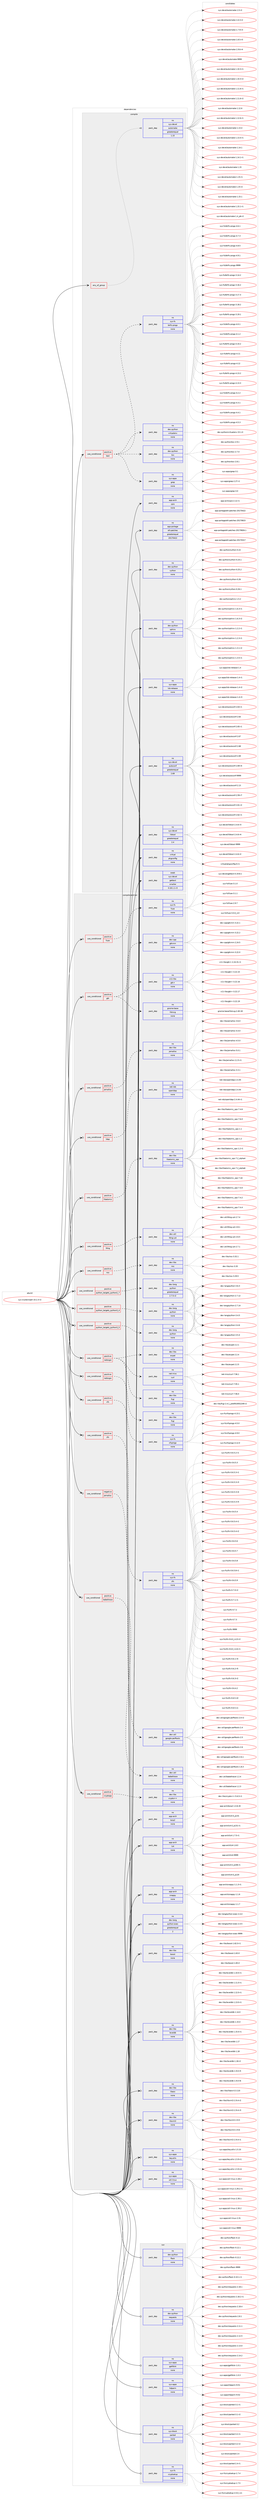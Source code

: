 digraph prolog {

# *************
# Graph options
# *************

newrank=true;
concentrate=true;
compound=true;
graph [rankdir=LR,fontname=Helvetica,fontsize=10,ranksep=1.5];#, ranksep=2.5, nodesep=0.2];
edge  [arrowhead=vee];
node  [fontname=Helvetica,fontsize=10];

# **********
# The ebuild
# **********

subgraph cluster_leftcol {
color=gray;
rank=same;
label=<<i>ebuild</i>>;
id [label="sys-cluster/ceph-10.2.3-r2", color=red, width=4, href="../sys-cluster/ceph-10.2.3-r2.svg"];
}

# ****************
# The dependencies
# ****************

subgraph cluster_midcol {
color=gray;
label=<<i>dependencies</i>>;
subgraph cluster_compile {
fillcolor="#eeeeee";
style=filled;
label=<<i>compile</i>>;
subgraph any8057 {
dependency477610 [label=<<TABLE BORDER="0" CELLBORDER="1" CELLSPACING="0" CELLPADDING="4"><TR><TD CELLPADDING="10">any_of_group</TD></TR></TABLE>>, shape=none, color=red];subgraph pack354317 {
dependency477611 [label=<<TABLE BORDER="0" CELLBORDER="1" CELLSPACING="0" CELLPADDING="4" WIDTH="220"><TR><TD ROWSPAN="6" CELLPADDING="30">pack_dep</TD></TR><TR><TD WIDTH="110">no</TD></TR><TR><TD>sys-devel</TD></TR><TR><TD>automake</TD></TR><TR><TD>greaterequal</TD></TR><TR><TD>1.15</TD></TR></TABLE>>, shape=none, color=blue];
}
dependency477610:e -> dependency477611:w [weight=20,style="dotted",arrowhead="oinv"];
}
id:e -> dependency477610:w [weight=20,style="solid",arrowhead="vee"];
subgraph cond114961 {
dependency477612 [label=<<TABLE BORDER="0" CELLBORDER="1" CELLSPACING="0" CELLPADDING="4"><TR><TD ROWSPAN="3" CELLPADDING="10">use_conditional</TD></TR><TR><TD>positive</TD></TR><TR><TD>test</TD></TR></TABLE>>, shape=none, color=red];
subgraph pack354318 {
dependency477613 [label=<<TABLE BORDER="0" CELLBORDER="1" CELLSPACING="0" CELLPADDING="4" WIDTH="220"><TR><TD ROWSPAN="6" CELLPADDING="30">pack_dep</TD></TR><TR><TD WIDTH="110">no</TD></TR><TR><TD>sys-fs</TD></TR><TR><TD>btrfs-progs</TD></TR><TR><TD>none</TD></TR><TR><TD></TD></TR></TABLE>>, shape=none, color=blue];
}
dependency477612:e -> dependency477613:w [weight=20,style="dashed",arrowhead="vee"];
subgraph pack354319 {
dependency477614 [label=<<TABLE BORDER="0" CELLBORDER="1" CELLSPACING="0" CELLPADDING="4" WIDTH="220"><TR><TD ROWSPAN="6" CELLPADDING="30">pack_dep</TD></TR><TR><TD WIDTH="110">no</TD></TR><TR><TD>sys-apps</TD></TR><TR><TD>grep</TD></TR><TR><TD>none</TD></TR><TR><TD></TD></TR></TABLE>>, shape=none, color=blue];
}
dependency477612:e -> dependency477614:w [weight=20,style="dashed",arrowhead="vee"];
subgraph pack354320 {
dependency477615 [label=<<TABLE BORDER="0" CELLBORDER="1" CELLSPACING="0" CELLPADDING="4" WIDTH="220"><TR><TD ROWSPAN="6" CELLPADDING="30">pack_dep</TD></TR><TR><TD WIDTH="110">no</TD></TR><TR><TD>dev-python</TD></TR><TR><TD>tox</TD></TR><TR><TD>none</TD></TR><TR><TD></TD></TR></TABLE>>, shape=none, color=blue];
}
dependency477612:e -> dependency477615:w [weight=20,style="dashed",arrowhead="vee"];
subgraph pack354321 {
dependency477616 [label=<<TABLE BORDER="0" CELLBORDER="1" CELLSPACING="0" CELLPADDING="4" WIDTH="220"><TR><TD ROWSPAN="6" CELLPADDING="30">pack_dep</TD></TR><TR><TD WIDTH="110">no</TD></TR><TR><TD>dev-python</TD></TR><TR><TD>virtualenv</TD></TR><TR><TD>none</TD></TR><TR><TD></TD></TR></TABLE>>, shape=none, color=blue];
}
dependency477612:e -> dependency477616:w [weight=20,style="dashed",arrowhead="vee"];
}
id:e -> dependency477612:w [weight=20,style="solid",arrowhead="vee"];
subgraph pack354322 {
dependency477617 [label=<<TABLE BORDER="0" CELLBORDER="1" CELLSPACING="0" CELLPADDING="4" WIDTH="220"><TR><TD ROWSPAN="6" CELLPADDING="30">pack_dep</TD></TR><TR><TD WIDTH="110">no</TD></TR><TR><TD>app-arch</TD></TR><TR><TD>cpio</TD></TR><TR><TD>none</TD></TR><TR><TD></TD></TR></TABLE>>, shape=none, color=blue];
}
id:e -> dependency477617:w [weight=20,style="solid",arrowhead="vee"];
subgraph pack354323 {
dependency477618 [label=<<TABLE BORDER="0" CELLBORDER="1" CELLSPACING="0" CELLPADDING="4" WIDTH="220"><TR><TD ROWSPAN="6" CELLPADDING="30">pack_dep</TD></TR><TR><TD WIDTH="110">no</TD></TR><TR><TD>app-portage</TD></TR><TR><TD>elt-patches</TD></TR><TR><TD>greaterequal</TD></TR><TR><TD>20170422</TD></TR></TABLE>>, shape=none, color=blue];
}
id:e -> dependency477618:w [weight=20,style="solid",arrowhead="vee"];
subgraph pack354324 {
dependency477619 [label=<<TABLE BORDER="0" CELLBORDER="1" CELLSPACING="0" CELLPADDING="4" WIDTH="220"><TR><TD ROWSPAN="6" CELLPADDING="30">pack_dep</TD></TR><TR><TD WIDTH="110">no</TD></TR><TR><TD>dev-python</TD></TR><TR><TD>cython</TD></TR><TR><TD>none</TD></TR><TR><TD></TD></TR></TABLE>>, shape=none, color=blue];
}
id:e -> dependency477619:w [weight=20,style="solid",arrowhead="vee"];
subgraph pack354325 {
dependency477620 [label=<<TABLE BORDER="0" CELLBORDER="1" CELLSPACING="0" CELLPADDING="4" WIDTH="220"><TR><TD ROWSPAN="6" CELLPADDING="30">pack_dep</TD></TR><TR><TD WIDTH="110">no</TD></TR><TR><TD>dev-python</TD></TR><TR><TD>sphinx</TD></TR><TR><TD>none</TD></TR><TR><TD></TD></TR></TABLE>>, shape=none, color=blue];
}
id:e -> dependency477620:w [weight=20,style="solid",arrowhead="vee"];
subgraph pack354326 {
dependency477621 [label=<<TABLE BORDER="0" CELLBORDER="1" CELLSPACING="0" CELLPADDING="4" WIDTH="220"><TR><TD ROWSPAN="6" CELLPADDING="30">pack_dep</TD></TR><TR><TD WIDTH="110">no</TD></TR><TR><TD>sys-apps</TD></TR><TR><TD>lsb-release</TD></TR><TR><TD>none</TD></TR><TR><TD></TD></TR></TABLE>>, shape=none, color=blue];
}
id:e -> dependency477621:w [weight=20,style="solid",arrowhead="vee"];
subgraph pack354327 {
dependency477622 [label=<<TABLE BORDER="0" CELLBORDER="1" CELLSPACING="0" CELLPADDING="4" WIDTH="220"><TR><TD ROWSPAN="6" CELLPADDING="30">pack_dep</TD></TR><TR><TD WIDTH="110">no</TD></TR><TR><TD>sys-devel</TD></TR><TR><TD>autoconf</TD></TR><TR><TD>greaterequal</TD></TR><TR><TD>2.69</TD></TR></TABLE>>, shape=none, color=blue];
}
id:e -> dependency477622:w [weight=20,style="solid",arrowhead="vee"];
subgraph pack354328 {
dependency477623 [label=<<TABLE BORDER="0" CELLBORDER="1" CELLSPACING="0" CELLPADDING="4" WIDTH="220"><TR><TD ROWSPAN="6" CELLPADDING="30">pack_dep</TD></TR><TR><TD WIDTH="110">no</TD></TR><TR><TD>sys-devel</TD></TR><TR><TD>libtool</TD></TR><TR><TD>greaterequal</TD></TR><TR><TD>2.4</TD></TR></TABLE>>, shape=none, color=blue];
}
id:e -> dependency477623:w [weight=20,style="solid",arrowhead="vee"];
subgraph pack354329 {
dependency477624 [label=<<TABLE BORDER="0" CELLBORDER="1" CELLSPACING="0" CELLPADDING="4" WIDTH="220"><TR><TD ROWSPAN="6" CELLPADDING="30">pack_dep</TD></TR><TR><TD WIDTH="110">no</TD></TR><TR><TD>virtual</TD></TR><TR><TD>pkgconfig</TD></TR><TR><TD>none</TD></TR><TR><TD></TD></TR></TABLE>>, shape=none, color=blue];
}
id:e -> dependency477624:w [weight=20,style="solid",arrowhead="vee"];
subgraph pack354330 {
dependency477625 [label=<<TABLE BORDER="0" CELLBORDER="1" CELLSPACING="0" CELLPADDING="4" WIDTH="220"><TR><TD ROWSPAN="6" CELLPADDING="30">pack_dep</TD></TR><TR><TD WIDTH="110">weak</TD></TR><TR><TD>sys-devel</TD></TR><TR><TD>gettext</TD></TR><TR><TD>smaller</TD></TR><TR><TD>0.18.1.1-r3</TD></TR></TABLE>>, shape=none, color=blue];
}
id:e -> dependency477625:w [weight=20,style="solid",arrowhead="vee"];
}
subgraph cluster_compileandrun {
fillcolor="#eeeeee";
style=filled;
label=<<i>compile and run</i>>;
subgraph cond114962 {
dependency477626 [label=<<TABLE BORDER="0" CELLBORDER="1" CELLSPACING="0" CELLPADDING="4"><TR><TD ROWSPAN="3" CELLPADDING="10">use_conditional</TD></TR><TR><TD>negative</TD></TR><TR><TD>jemalloc</TD></TR></TABLE>>, shape=none, color=red];
subgraph pack354331 {
dependency477627 [label=<<TABLE BORDER="0" CELLBORDER="1" CELLSPACING="0" CELLPADDING="4" WIDTH="220"><TR><TD ROWSPAN="6" CELLPADDING="30">pack_dep</TD></TR><TR><TD WIDTH="110">no</TD></TR><TR><TD>dev-util</TD></TR><TR><TD>google-perftools</TD></TR><TR><TD>none</TD></TR><TR><TD></TD></TR></TABLE>>, shape=none, color=blue];
}
dependency477626:e -> dependency477627:w [weight=20,style="dashed",arrowhead="vee"];
}
id:e -> dependency477626:w [weight=20,style="solid",arrowhead="odotvee"];
subgraph cond114963 {
dependency477628 [label=<<TABLE BORDER="0" CELLBORDER="1" CELLSPACING="0" CELLPADDING="4"><TR><TD ROWSPAN="3" CELLPADDING="10">use_conditional</TD></TR><TR><TD>positive</TD></TR><TR><TD>babeltrace</TD></TR></TABLE>>, shape=none, color=red];
subgraph pack354332 {
dependency477629 [label=<<TABLE BORDER="0" CELLBORDER="1" CELLSPACING="0" CELLPADDING="4" WIDTH="220"><TR><TD ROWSPAN="6" CELLPADDING="30">pack_dep</TD></TR><TR><TD WIDTH="110">no</TD></TR><TR><TD>dev-util</TD></TR><TR><TD>babeltrace</TD></TR><TR><TD>none</TD></TR><TR><TD></TD></TR></TABLE>>, shape=none, color=blue];
}
dependency477628:e -> dependency477629:w [weight=20,style="dashed",arrowhead="vee"];
}
id:e -> dependency477628:w [weight=20,style="solid",arrowhead="odotvee"];
subgraph cond114964 {
dependency477630 [label=<<TABLE BORDER="0" CELLBORDER="1" CELLSPACING="0" CELLPADDING="4"><TR><TD ROWSPAN="3" CELLPADDING="10">use_conditional</TD></TR><TR><TD>positive</TD></TR><TR><TD>cryptopp</TD></TR></TABLE>>, shape=none, color=red];
subgraph pack354333 {
dependency477631 [label=<<TABLE BORDER="0" CELLBORDER="1" CELLSPACING="0" CELLPADDING="4" WIDTH="220"><TR><TD ROWSPAN="6" CELLPADDING="30">pack_dep</TD></TR><TR><TD WIDTH="110">no</TD></TR><TR><TD>dev-libs</TD></TR><TR><TD>crypto++</TD></TR><TR><TD>none</TD></TR><TR><TD></TD></TR></TABLE>>, shape=none, color=blue];
}
dependency477630:e -> dependency477631:w [weight=20,style="dashed",arrowhead="vee"];
}
id:e -> dependency477630:w [weight=20,style="solid",arrowhead="odotvee"];
subgraph cond114965 {
dependency477632 [label=<<TABLE BORDER="0" CELLBORDER="1" CELLSPACING="0" CELLPADDING="4"><TR><TD ROWSPAN="3" CELLPADDING="10">use_conditional</TD></TR><TR><TD>positive</TD></TR><TR><TD>fuse</TD></TR></TABLE>>, shape=none, color=red];
subgraph pack354334 {
dependency477633 [label=<<TABLE BORDER="0" CELLBORDER="1" CELLSPACING="0" CELLPADDING="4" WIDTH="220"><TR><TD ROWSPAN="6" CELLPADDING="30">pack_dep</TD></TR><TR><TD WIDTH="110">no</TD></TR><TR><TD>sys-fs</TD></TR><TR><TD>fuse</TD></TR><TR><TD>none</TD></TR><TR><TD></TD></TR></TABLE>>, shape=none, color=blue];
}
dependency477632:e -> dependency477633:w [weight=20,style="dashed",arrowhead="vee"];
}
id:e -> dependency477632:w [weight=20,style="solid",arrowhead="odotvee"];
subgraph cond114966 {
dependency477634 [label=<<TABLE BORDER="0" CELLBORDER="1" CELLSPACING="0" CELLPADDING="4"><TR><TD ROWSPAN="3" CELLPADDING="10">use_conditional</TD></TR><TR><TD>positive</TD></TR><TR><TD>gtk</TD></TR></TABLE>>, shape=none, color=red];
subgraph pack354335 {
dependency477635 [label=<<TABLE BORDER="0" CELLBORDER="1" CELLSPACING="0" CELLPADDING="4" WIDTH="220"><TR><TD ROWSPAN="6" CELLPADDING="30">pack_dep</TD></TR><TR><TD WIDTH="110">no</TD></TR><TR><TD>x11-libs</TD></TR><TR><TD>gtk+</TD></TR><TR><TD>none</TD></TR><TR><TD></TD></TR></TABLE>>, shape=none, color=blue];
}
dependency477634:e -> dependency477635:w [weight=20,style="dashed",arrowhead="vee"];
subgraph pack354336 {
dependency477636 [label=<<TABLE BORDER="0" CELLBORDER="1" CELLSPACING="0" CELLPADDING="4" WIDTH="220"><TR><TD ROWSPAN="6" CELLPADDING="30">pack_dep</TD></TR><TR><TD WIDTH="110">no</TD></TR><TR><TD>dev-cpp</TD></TR><TR><TD>gtkmm</TD></TR><TR><TD>none</TD></TR><TR><TD></TD></TR></TABLE>>, shape=none, color=blue];
}
dependency477634:e -> dependency477636:w [weight=20,style="dashed",arrowhead="vee"];
subgraph pack354337 {
dependency477637 [label=<<TABLE BORDER="0" CELLBORDER="1" CELLSPACING="0" CELLPADDING="4" WIDTH="220"><TR><TD ROWSPAN="6" CELLPADDING="30">pack_dep</TD></TR><TR><TD WIDTH="110">no</TD></TR><TR><TD>gnome-base</TD></TR><TR><TD>librsvg</TD></TR><TR><TD>none</TD></TR><TR><TD></TD></TR></TABLE>>, shape=none, color=blue];
}
dependency477634:e -> dependency477637:w [weight=20,style="dashed",arrowhead="vee"];
}
id:e -> dependency477634:w [weight=20,style="solid",arrowhead="odotvee"];
subgraph cond114967 {
dependency477638 [label=<<TABLE BORDER="0" CELLBORDER="1" CELLSPACING="0" CELLPADDING="4"><TR><TD ROWSPAN="3" CELLPADDING="10">use_conditional</TD></TR><TR><TD>positive</TD></TR><TR><TD>jemalloc</TD></TR></TABLE>>, shape=none, color=red];
subgraph pack354338 {
dependency477639 [label=<<TABLE BORDER="0" CELLBORDER="1" CELLSPACING="0" CELLPADDING="4" WIDTH="220"><TR><TD ROWSPAN="6" CELLPADDING="30">pack_dep</TD></TR><TR><TD WIDTH="110">no</TD></TR><TR><TD>dev-libs</TD></TR><TR><TD>jemalloc</TD></TR><TR><TD>none</TD></TR><TR><TD></TD></TR></TABLE>>, shape=none, color=blue];
}
dependency477638:e -> dependency477639:w [weight=20,style="dashed",arrowhead="vee"];
}
id:e -> dependency477638:w [weight=20,style="solid",arrowhead="odotvee"];
subgraph cond114968 {
dependency477640 [label=<<TABLE BORDER="0" CELLBORDER="1" CELLSPACING="0" CELLPADDING="4"><TR><TD ROWSPAN="3" CELLPADDING="10">use_conditional</TD></TR><TR><TD>positive</TD></TR><TR><TD>ldap</TD></TR></TABLE>>, shape=none, color=red];
subgraph pack354339 {
dependency477641 [label=<<TABLE BORDER="0" CELLBORDER="1" CELLSPACING="0" CELLPADDING="4" WIDTH="220"><TR><TD ROWSPAN="6" CELLPADDING="30">pack_dep</TD></TR><TR><TD WIDTH="110">no</TD></TR><TR><TD>net-nds</TD></TR><TR><TD>openldap</TD></TR><TR><TD>none</TD></TR><TR><TD></TD></TR></TABLE>>, shape=none, color=blue];
}
dependency477640:e -> dependency477641:w [weight=20,style="dashed",arrowhead="vee"];
}
id:e -> dependency477640:w [weight=20,style="solid",arrowhead="odotvee"];
subgraph cond114969 {
dependency477642 [label=<<TABLE BORDER="0" CELLBORDER="1" CELLSPACING="0" CELLPADDING="4"><TR><TD ROWSPAN="3" CELLPADDING="10">use_conditional</TD></TR><TR><TD>positive</TD></TR><TR><TD>libatomic</TD></TR></TABLE>>, shape=none, color=red];
subgraph pack354340 {
dependency477643 [label=<<TABLE BORDER="0" CELLBORDER="1" CELLSPACING="0" CELLPADDING="4" WIDTH="220"><TR><TD ROWSPAN="6" CELLPADDING="30">pack_dep</TD></TR><TR><TD WIDTH="110">no</TD></TR><TR><TD>dev-libs</TD></TR><TR><TD>libatomic_ops</TD></TR><TR><TD>none</TD></TR><TR><TD></TD></TR></TABLE>>, shape=none, color=blue];
}
dependency477642:e -> dependency477643:w [weight=20,style="dashed",arrowhead="vee"];
}
id:e -> dependency477642:w [weight=20,style="solid",arrowhead="odotvee"];
subgraph cond114970 {
dependency477644 [label=<<TABLE BORDER="0" CELLBORDER="1" CELLSPACING="0" CELLPADDING="4"><TR><TD ROWSPAN="3" CELLPADDING="10">use_conditional</TD></TR><TR><TD>positive</TD></TR><TR><TD>lttng</TD></TR></TABLE>>, shape=none, color=red];
subgraph pack354341 {
dependency477645 [label=<<TABLE BORDER="0" CELLBORDER="1" CELLSPACING="0" CELLPADDING="4" WIDTH="220"><TR><TD ROWSPAN="6" CELLPADDING="30">pack_dep</TD></TR><TR><TD WIDTH="110">no</TD></TR><TR><TD>dev-util</TD></TR><TR><TD>lttng-ust</TD></TR><TR><TD>none</TD></TR><TR><TD></TD></TR></TABLE>>, shape=none, color=blue];
}
dependency477644:e -> dependency477645:w [weight=20,style="dashed",arrowhead="vee"];
}
id:e -> dependency477644:w [weight=20,style="solid",arrowhead="odotvee"];
subgraph cond114971 {
dependency477646 [label=<<TABLE BORDER="0" CELLBORDER="1" CELLSPACING="0" CELLPADDING="4"><TR><TD ROWSPAN="3" CELLPADDING="10">use_conditional</TD></TR><TR><TD>positive</TD></TR><TR><TD>nss</TD></TR></TABLE>>, shape=none, color=red];
subgraph pack354342 {
dependency477647 [label=<<TABLE BORDER="0" CELLBORDER="1" CELLSPACING="0" CELLPADDING="4" WIDTH="220"><TR><TD ROWSPAN="6" CELLPADDING="30">pack_dep</TD></TR><TR><TD WIDTH="110">no</TD></TR><TR><TD>dev-libs</TD></TR><TR><TD>nss</TD></TR><TR><TD>none</TD></TR><TR><TD></TD></TR></TABLE>>, shape=none, color=blue];
}
dependency477646:e -> dependency477647:w [weight=20,style="dashed",arrowhead="vee"];
}
id:e -> dependency477646:w [weight=20,style="solid",arrowhead="odotvee"];
subgraph cond114972 {
dependency477648 [label=<<TABLE BORDER="0" CELLBORDER="1" CELLSPACING="0" CELLPADDING="4"><TR><TD ROWSPAN="3" CELLPADDING="10">use_conditional</TD></TR><TR><TD>positive</TD></TR><TR><TD>python_targets_python2_7</TD></TR></TABLE>>, shape=none, color=red];
subgraph pack354343 {
dependency477649 [label=<<TABLE BORDER="0" CELLBORDER="1" CELLSPACING="0" CELLPADDING="4" WIDTH="220"><TR><TD ROWSPAN="6" CELLPADDING="30">pack_dep</TD></TR><TR><TD WIDTH="110">no</TD></TR><TR><TD>dev-lang</TD></TR><TR><TD>python</TD></TR><TR><TD>greaterequal</TD></TR><TR><TD>2.7.5-r2</TD></TR></TABLE>>, shape=none, color=blue];
}
dependency477648:e -> dependency477649:w [weight=20,style="dashed",arrowhead="vee"];
}
id:e -> dependency477648:w [weight=20,style="solid",arrowhead="odotvee"];
subgraph cond114973 {
dependency477650 [label=<<TABLE BORDER="0" CELLBORDER="1" CELLSPACING="0" CELLPADDING="4"><TR><TD ROWSPAN="3" CELLPADDING="10">use_conditional</TD></TR><TR><TD>positive</TD></TR><TR><TD>python_targets_python3_4</TD></TR></TABLE>>, shape=none, color=red];
subgraph pack354344 {
dependency477651 [label=<<TABLE BORDER="0" CELLBORDER="1" CELLSPACING="0" CELLPADDING="4" WIDTH="220"><TR><TD ROWSPAN="6" CELLPADDING="30">pack_dep</TD></TR><TR><TD WIDTH="110">no</TD></TR><TR><TD>dev-lang</TD></TR><TR><TD>python</TD></TR><TR><TD>none</TD></TR><TR><TD></TD></TR></TABLE>>, shape=none, color=blue];
}
dependency477650:e -> dependency477651:w [weight=20,style="dashed",arrowhead="vee"];
}
id:e -> dependency477650:w [weight=20,style="solid",arrowhead="odotvee"];
subgraph cond114974 {
dependency477652 [label=<<TABLE BORDER="0" CELLBORDER="1" CELLSPACING="0" CELLPADDING="4"><TR><TD ROWSPAN="3" CELLPADDING="10">use_conditional</TD></TR><TR><TD>positive</TD></TR><TR><TD>python_targets_python3_5</TD></TR></TABLE>>, shape=none, color=red];
subgraph pack354345 {
dependency477653 [label=<<TABLE BORDER="0" CELLBORDER="1" CELLSPACING="0" CELLPADDING="4" WIDTH="220"><TR><TD ROWSPAN="6" CELLPADDING="30">pack_dep</TD></TR><TR><TD WIDTH="110">no</TD></TR><TR><TD>dev-lang</TD></TR><TR><TD>python</TD></TR><TR><TD>none</TD></TR><TR><TD></TD></TR></TABLE>>, shape=none, color=blue];
}
dependency477652:e -> dependency477653:w [weight=20,style="dashed",arrowhead="vee"];
}
id:e -> dependency477652:w [weight=20,style="solid",arrowhead="odotvee"];
subgraph cond114975 {
dependency477654 [label=<<TABLE BORDER="0" CELLBORDER="1" CELLSPACING="0" CELLPADDING="4"><TR><TD ROWSPAN="3" CELLPADDING="10">use_conditional</TD></TR><TR><TD>positive</TD></TR><TR><TD>radosgw</TD></TR></TABLE>>, shape=none, color=red];
subgraph pack354346 {
dependency477655 [label=<<TABLE BORDER="0" CELLBORDER="1" CELLSPACING="0" CELLPADDING="4" WIDTH="220"><TR><TD ROWSPAN="6" CELLPADDING="30">pack_dep</TD></TR><TR><TD WIDTH="110">no</TD></TR><TR><TD>dev-libs</TD></TR><TR><TD>fcgi</TD></TR><TR><TD>none</TD></TR><TR><TD></TD></TR></TABLE>>, shape=none, color=blue];
}
dependency477654:e -> dependency477655:w [weight=20,style="dashed",arrowhead="vee"];
}
id:e -> dependency477654:w [weight=20,style="solid",arrowhead="odotvee"];
subgraph cond114976 {
dependency477656 [label=<<TABLE BORDER="0" CELLBORDER="1" CELLSPACING="0" CELLPADDING="4"><TR><TD ROWSPAN="3" CELLPADDING="10">use_conditional</TD></TR><TR><TD>positive</TD></TR><TR><TD>radosgw</TD></TR></TABLE>>, shape=none, color=red];
subgraph pack354347 {
dependency477657 [label=<<TABLE BORDER="0" CELLBORDER="1" CELLSPACING="0" CELLPADDING="4" WIDTH="220"><TR><TD ROWSPAN="6" CELLPADDING="30">pack_dep</TD></TR><TR><TD WIDTH="110">no</TD></TR><TR><TD>dev-libs</TD></TR><TR><TD>fcgi</TD></TR><TR><TD>none</TD></TR><TR><TD></TD></TR></TABLE>>, shape=none, color=blue];
}
dependency477656:e -> dependency477657:w [weight=20,style="dashed",arrowhead="vee"];
subgraph pack354348 {
dependency477658 [label=<<TABLE BORDER="0" CELLBORDER="1" CELLSPACING="0" CELLPADDING="4" WIDTH="220"><TR><TD ROWSPAN="6" CELLPADDING="30">pack_dep</TD></TR><TR><TD WIDTH="110">no</TD></TR><TR><TD>dev-libs</TD></TR><TR><TD>expat</TD></TR><TR><TD>none</TD></TR><TR><TD></TD></TR></TABLE>>, shape=none, color=blue];
}
dependency477656:e -> dependency477658:w [weight=20,style="dashed",arrowhead="vee"];
subgraph pack354349 {
dependency477659 [label=<<TABLE BORDER="0" CELLBORDER="1" CELLSPACING="0" CELLPADDING="4" WIDTH="220"><TR><TD ROWSPAN="6" CELLPADDING="30">pack_dep</TD></TR><TR><TD WIDTH="110">no</TD></TR><TR><TD>net-misc</TD></TR><TR><TD>curl</TD></TR><TR><TD>none</TD></TR><TR><TD></TD></TR></TABLE>>, shape=none, color=blue];
}
dependency477656:e -> dependency477659:w [weight=20,style="dashed",arrowhead="vee"];
}
id:e -> dependency477656:w [weight=20,style="solid",arrowhead="odotvee"];
subgraph cond114977 {
dependency477660 [label=<<TABLE BORDER="0" CELLBORDER="1" CELLSPACING="0" CELLPADDING="4"><TR><TD ROWSPAN="3" CELLPADDING="10">use_conditional</TD></TR><TR><TD>positive</TD></TR><TR><TD>xfs</TD></TR></TABLE>>, shape=none, color=red];
subgraph pack354350 {
dependency477661 [label=<<TABLE BORDER="0" CELLBORDER="1" CELLSPACING="0" CELLPADDING="4" WIDTH="220"><TR><TD ROWSPAN="6" CELLPADDING="30">pack_dep</TD></TR><TR><TD WIDTH="110">no</TD></TR><TR><TD>sys-fs</TD></TR><TR><TD>xfsprogs</TD></TR><TR><TD>none</TD></TR><TR><TD></TD></TR></TABLE>>, shape=none, color=blue];
}
dependency477660:e -> dependency477661:w [weight=20,style="dashed",arrowhead="vee"];
}
id:e -> dependency477660:w [weight=20,style="solid",arrowhead="odotvee"];
subgraph cond114978 {
dependency477662 [label=<<TABLE BORDER="0" CELLBORDER="1" CELLSPACING="0" CELLPADDING="4"><TR><TD ROWSPAN="3" CELLPADDING="10">use_conditional</TD></TR><TR><TD>positive</TD></TR><TR><TD>zfs</TD></TR></TABLE>>, shape=none, color=red];
subgraph pack354351 {
dependency477663 [label=<<TABLE BORDER="0" CELLBORDER="1" CELLSPACING="0" CELLPADDING="4" WIDTH="220"><TR><TD ROWSPAN="6" CELLPADDING="30">pack_dep</TD></TR><TR><TD WIDTH="110">no</TD></TR><TR><TD>sys-fs</TD></TR><TR><TD>zfs</TD></TR><TR><TD>none</TD></TR><TR><TD></TD></TR></TABLE>>, shape=none, color=blue];
}
dependency477662:e -> dependency477663:w [weight=20,style="dashed",arrowhead="vee"];
}
id:e -> dependency477662:w [weight=20,style="solid",arrowhead="odotvee"];
subgraph pack354352 {
dependency477664 [label=<<TABLE BORDER="0" CELLBORDER="1" CELLSPACING="0" CELLPADDING="4" WIDTH="220"><TR><TD ROWSPAN="6" CELLPADDING="30">pack_dep</TD></TR><TR><TD WIDTH="110">no</TD></TR><TR><TD>app-arch</TD></TR><TR><TD>bzip2</TD></TR><TR><TD>none</TD></TR><TR><TD></TD></TR></TABLE>>, shape=none, color=blue];
}
id:e -> dependency477664:w [weight=20,style="solid",arrowhead="odotvee"];
subgraph pack354353 {
dependency477665 [label=<<TABLE BORDER="0" CELLBORDER="1" CELLSPACING="0" CELLPADDING="4" WIDTH="220"><TR><TD ROWSPAN="6" CELLPADDING="30">pack_dep</TD></TR><TR><TD WIDTH="110">no</TD></TR><TR><TD>app-arch</TD></TR><TR><TD>lz4</TD></TR><TR><TD>none</TD></TR><TR><TD></TD></TR></TABLE>>, shape=none, color=blue];
}
id:e -> dependency477665:w [weight=20,style="solid",arrowhead="odotvee"];
subgraph pack354354 {
dependency477666 [label=<<TABLE BORDER="0" CELLBORDER="1" CELLSPACING="0" CELLPADDING="4" WIDTH="220"><TR><TD ROWSPAN="6" CELLPADDING="30">pack_dep</TD></TR><TR><TD WIDTH="110">no</TD></TR><TR><TD>app-arch</TD></TR><TR><TD>snappy</TD></TR><TR><TD>none</TD></TR><TR><TD></TD></TR></TABLE>>, shape=none, color=blue];
}
id:e -> dependency477666:w [weight=20,style="solid",arrowhead="odotvee"];
subgraph pack354355 {
dependency477667 [label=<<TABLE BORDER="0" CELLBORDER="1" CELLSPACING="0" CELLPADDING="4" WIDTH="220"><TR><TD ROWSPAN="6" CELLPADDING="30">pack_dep</TD></TR><TR><TD WIDTH="110">no</TD></TR><TR><TD>dev-lang</TD></TR><TR><TD>python-exec</TD></TR><TR><TD>greaterequal</TD></TR><TR><TD>2</TD></TR></TABLE>>, shape=none, color=blue];
}
id:e -> dependency477667:w [weight=20,style="solid",arrowhead="odotvee"];
subgraph pack354356 {
dependency477668 [label=<<TABLE BORDER="0" CELLBORDER="1" CELLSPACING="0" CELLPADDING="4" WIDTH="220"><TR><TD ROWSPAN="6" CELLPADDING="30">pack_dep</TD></TR><TR><TD WIDTH="110">no</TD></TR><TR><TD>dev-libs</TD></TR><TR><TD>boost</TD></TR><TR><TD>none</TD></TR><TR><TD></TD></TR></TABLE>>, shape=none, color=blue];
}
id:e -> dependency477668:w [weight=20,style="solid",arrowhead="odotvee"];
subgraph pack354357 {
dependency477669 [label=<<TABLE BORDER="0" CELLBORDER="1" CELLSPACING="0" CELLPADDING="4" WIDTH="220"><TR><TD ROWSPAN="6" CELLPADDING="30">pack_dep</TD></TR><TR><TD WIDTH="110">no</TD></TR><TR><TD>dev-libs</TD></TR><TR><TD>leveldb</TD></TR><TR><TD>none</TD></TR><TR><TD></TD></TR></TABLE>>, shape=none, color=blue];
}
id:e -> dependency477669:w [weight=20,style="solid",arrowhead="odotvee"];
subgraph pack354358 {
dependency477670 [label=<<TABLE BORDER="0" CELLBORDER="1" CELLSPACING="0" CELLPADDING="4" WIDTH="220"><TR><TD ROWSPAN="6" CELLPADDING="30">pack_dep</TD></TR><TR><TD WIDTH="110">no</TD></TR><TR><TD>dev-libs</TD></TR><TR><TD>libaio</TD></TR><TR><TD>none</TD></TR><TR><TD></TD></TR></TABLE>>, shape=none, color=blue];
}
id:e -> dependency477670:w [weight=20,style="solid",arrowhead="odotvee"];
subgraph pack354359 {
dependency477671 [label=<<TABLE BORDER="0" CELLBORDER="1" CELLSPACING="0" CELLPADDING="4" WIDTH="220"><TR><TD ROWSPAN="6" CELLPADDING="30">pack_dep</TD></TR><TR><TD WIDTH="110">no</TD></TR><TR><TD>dev-libs</TD></TR><TR><TD>libxml2</TD></TR><TR><TD>none</TD></TR><TR><TD></TD></TR></TABLE>>, shape=none, color=blue];
}
id:e -> dependency477671:w [weight=20,style="solid",arrowhead="odotvee"];
subgraph pack354360 {
dependency477672 [label=<<TABLE BORDER="0" CELLBORDER="1" CELLSPACING="0" CELLPADDING="4" WIDTH="220"><TR><TD ROWSPAN="6" CELLPADDING="30">pack_dep</TD></TR><TR><TD WIDTH="110">no</TD></TR><TR><TD>sys-apps</TD></TR><TR><TD>keyutils</TD></TR><TR><TD>none</TD></TR><TR><TD></TD></TR></TABLE>>, shape=none, color=blue];
}
id:e -> dependency477672:w [weight=20,style="solid",arrowhead="odotvee"];
subgraph pack354361 {
dependency477673 [label=<<TABLE BORDER="0" CELLBORDER="1" CELLSPACING="0" CELLPADDING="4" WIDTH="220"><TR><TD ROWSPAN="6" CELLPADDING="30">pack_dep</TD></TR><TR><TD WIDTH="110">no</TD></TR><TR><TD>sys-apps</TD></TR><TR><TD>util-linux</TD></TR><TR><TD>none</TD></TR><TR><TD></TD></TR></TABLE>>, shape=none, color=blue];
}
id:e -> dependency477673:w [weight=20,style="solid",arrowhead="odotvee"];
}
subgraph cluster_run {
fillcolor="#eeeeee";
style=filled;
label=<<i>run</i>>;
subgraph pack354362 {
dependency477674 [label=<<TABLE BORDER="0" CELLBORDER="1" CELLSPACING="0" CELLPADDING="4" WIDTH="220"><TR><TD ROWSPAN="6" CELLPADDING="30">pack_dep</TD></TR><TR><TD WIDTH="110">no</TD></TR><TR><TD>dev-python</TD></TR><TR><TD>flask</TD></TR><TR><TD>none</TD></TR><TR><TD></TD></TR></TABLE>>, shape=none, color=blue];
}
id:e -> dependency477674:w [weight=20,style="solid",arrowhead="odot"];
subgraph pack354363 {
dependency477675 [label=<<TABLE BORDER="0" CELLBORDER="1" CELLSPACING="0" CELLPADDING="4" WIDTH="220"><TR><TD ROWSPAN="6" CELLPADDING="30">pack_dep</TD></TR><TR><TD WIDTH="110">no</TD></TR><TR><TD>dev-python</TD></TR><TR><TD>requests</TD></TR><TR><TD>none</TD></TR><TR><TD></TD></TR></TABLE>>, shape=none, color=blue];
}
id:e -> dependency477675:w [weight=20,style="solid",arrowhead="odot"];
subgraph pack354364 {
dependency477676 [label=<<TABLE BORDER="0" CELLBORDER="1" CELLSPACING="0" CELLPADDING="4" WIDTH="220"><TR><TD ROWSPAN="6" CELLPADDING="30">pack_dep</TD></TR><TR><TD WIDTH="110">no</TD></TR><TR><TD>sys-apps</TD></TR><TR><TD>gptfdisk</TD></TR><TR><TD>none</TD></TR><TR><TD></TD></TR></TABLE>>, shape=none, color=blue];
}
id:e -> dependency477676:w [weight=20,style="solid",arrowhead="odot"];
subgraph pack354365 {
dependency477677 [label=<<TABLE BORDER="0" CELLBORDER="1" CELLSPACING="0" CELLPADDING="4" WIDTH="220"><TR><TD ROWSPAN="6" CELLPADDING="30">pack_dep</TD></TR><TR><TD WIDTH="110">no</TD></TR><TR><TD>sys-apps</TD></TR><TR><TD>hdparm</TD></TR><TR><TD>none</TD></TR><TR><TD></TD></TR></TABLE>>, shape=none, color=blue];
}
id:e -> dependency477677:w [weight=20,style="solid",arrowhead="odot"];
subgraph pack354366 {
dependency477678 [label=<<TABLE BORDER="0" CELLBORDER="1" CELLSPACING="0" CELLPADDING="4" WIDTH="220"><TR><TD ROWSPAN="6" CELLPADDING="30">pack_dep</TD></TR><TR><TD WIDTH="110">no</TD></TR><TR><TD>sys-block</TD></TR><TR><TD>parted</TD></TR><TR><TD>none</TD></TR><TR><TD></TD></TR></TABLE>>, shape=none, color=blue];
}
id:e -> dependency477678:w [weight=20,style="solid",arrowhead="odot"];
subgraph pack354367 {
dependency477679 [label=<<TABLE BORDER="0" CELLBORDER="1" CELLSPACING="0" CELLPADDING="4" WIDTH="220"><TR><TD ROWSPAN="6" CELLPADDING="30">pack_dep</TD></TR><TR><TD WIDTH="110">no</TD></TR><TR><TD>sys-fs</TD></TR><TR><TD>cryptsetup</TD></TR><TR><TD>none</TD></TR><TR><TD></TD></TR></TABLE>>, shape=none, color=blue];
}
id:e -> dependency477679:w [weight=20,style="solid",arrowhead="odot"];
}
}

# **************
# The candidates
# **************

subgraph cluster_choices {
rank=same;
color=gray;
label=<<i>candidates</i>>;

subgraph choice354317 {
color=black;
nodesep=1;
choice11512111545100101118101108479711711611110997107101454946494846514511449 [label="sys-devel/automake-1.10.3-r1", color=red, width=4,href="../sys-devel/automake-1.10.3-r1.svg"];
choice11512111545100101118101108479711711611110997107101454946494846514511450 [label="sys-devel/automake-1.10.3-r2", color=red, width=4,href="../sys-devel/automake-1.10.3-r2.svg"];
choice11512111545100101118101108479711711611110997107101454946494946544511449 [label="sys-devel/automake-1.11.6-r1", color=red, width=4,href="../sys-devel/automake-1.11.6-r1.svg"];
choice11512111545100101118101108479711711611110997107101454946494946544511450 [label="sys-devel/automake-1.11.6-r2", color=red, width=4,href="../sys-devel/automake-1.11.6-r2.svg"];
choice1151211154510010111810110847971171161111099710710145494649504654 [label="sys-devel/automake-1.12.6", color=red, width=4,href="../sys-devel/automake-1.12.6.svg"];
choice11512111545100101118101108479711711611110997107101454946495046544511449 [label="sys-devel/automake-1.12.6-r1", color=red, width=4,href="../sys-devel/automake-1.12.6-r1.svg"];
choice1151211154510010111810110847971171161111099710710145494649514652 [label="sys-devel/automake-1.13.4", color=red, width=4,href="../sys-devel/automake-1.13.4.svg"];
choice11512111545100101118101108479711711611110997107101454946495146524511449 [label="sys-devel/automake-1.13.4-r1", color=red, width=4,href="../sys-devel/automake-1.13.4-r1.svg"];
choice1151211154510010111810110847971171161111099710710145494649524649 [label="sys-devel/automake-1.14.1", color=red, width=4,href="../sys-devel/automake-1.14.1.svg"];
choice11512111545100101118101108479711711611110997107101454946495246494511449 [label="sys-devel/automake-1.14.1-r1", color=red, width=4,href="../sys-devel/automake-1.14.1-r1.svg"];
choice115121115451001011181011084797117116111109971071014549464953 [label="sys-devel/automake-1.15", color=red, width=4,href="../sys-devel/automake-1.15.svg"];
choice1151211154510010111810110847971171161111099710710145494649534511449 [label="sys-devel/automake-1.15-r1", color=red, width=4,href="../sys-devel/automake-1.15-r1.svg"];
choice1151211154510010111810110847971171161111099710710145494649534511450 [label="sys-devel/automake-1.15-r2", color=red, width=4,href="../sys-devel/automake-1.15-r2.svg"];
choice1151211154510010111810110847971171161111099710710145494649534649 [label="sys-devel/automake-1.15.1", color=red, width=4,href="../sys-devel/automake-1.15.1.svg"];
choice11512111545100101118101108479711711611110997107101454946495346494511449 [label="sys-devel/automake-1.15.1-r1", color=red, width=4,href="../sys-devel/automake-1.15.1-r1.svg"];
choice115121115451001011181011084797117116111109971071014549465295112544511450 [label="sys-devel/automake-1.4_p6-r2", color=red, width=4,href="../sys-devel/automake-1.4_p6-r2.svg"];
choice11512111545100101118101108479711711611110997107101454946534511450 [label="sys-devel/automake-1.5-r2", color=red, width=4,href="../sys-devel/automake-1.5-r2.svg"];
choice115121115451001011181011084797117116111109971071014549465446514511450 [label="sys-devel/automake-1.6.3-r2", color=red, width=4,href="../sys-devel/automake-1.6.3-r2.svg"];
choice115121115451001011181011084797117116111109971071014549465546574511451 [label="sys-devel/automake-1.7.9-r3", color=red, width=4,href="../sys-devel/automake-1.7.9-r3.svg"];
choice115121115451001011181011084797117116111109971071014549465646534511453 [label="sys-devel/automake-1.8.5-r5", color=red, width=4,href="../sys-devel/automake-1.8.5-r5.svg"];
choice115121115451001011181011084797117116111109971071014549465746544511452 [label="sys-devel/automake-1.9.6-r4", color=red, width=4,href="../sys-devel/automake-1.9.6-r4.svg"];
choice115121115451001011181011084797117116111109971071014557575757 [label="sys-devel/automake-9999", color=red, width=4,href="../sys-devel/automake-9999.svg"];
dependency477611:e -> choice11512111545100101118101108479711711611110997107101454946494846514511449:w [style=dotted,weight="100"];
dependency477611:e -> choice11512111545100101118101108479711711611110997107101454946494846514511450:w [style=dotted,weight="100"];
dependency477611:e -> choice11512111545100101118101108479711711611110997107101454946494946544511449:w [style=dotted,weight="100"];
dependency477611:e -> choice11512111545100101118101108479711711611110997107101454946494946544511450:w [style=dotted,weight="100"];
dependency477611:e -> choice1151211154510010111810110847971171161111099710710145494649504654:w [style=dotted,weight="100"];
dependency477611:e -> choice11512111545100101118101108479711711611110997107101454946495046544511449:w [style=dotted,weight="100"];
dependency477611:e -> choice1151211154510010111810110847971171161111099710710145494649514652:w [style=dotted,weight="100"];
dependency477611:e -> choice11512111545100101118101108479711711611110997107101454946495146524511449:w [style=dotted,weight="100"];
dependency477611:e -> choice1151211154510010111810110847971171161111099710710145494649524649:w [style=dotted,weight="100"];
dependency477611:e -> choice11512111545100101118101108479711711611110997107101454946495246494511449:w [style=dotted,weight="100"];
dependency477611:e -> choice115121115451001011181011084797117116111109971071014549464953:w [style=dotted,weight="100"];
dependency477611:e -> choice1151211154510010111810110847971171161111099710710145494649534511449:w [style=dotted,weight="100"];
dependency477611:e -> choice1151211154510010111810110847971171161111099710710145494649534511450:w [style=dotted,weight="100"];
dependency477611:e -> choice1151211154510010111810110847971171161111099710710145494649534649:w [style=dotted,weight="100"];
dependency477611:e -> choice11512111545100101118101108479711711611110997107101454946495346494511449:w [style=dotted,weight="100"];
dependency477611:e -> choice115121115451001011181011084797117116111109971071014549465295112544511450:w [style=dotted,weight="100"];
dependency477611:e -> choice11512111545100101118101108479711711611110997107101454946534511450:w [style=dotted,weight="100"];
dependency477611:e -> choice115121115451001011181011084797117116111109971071014549465446514511450:w [style=dotted,weight="100"];
dependency477611:e -> choice115121115451001011181011084797117116111109971071014549465546574511451:w [style=dotted,weight="100"];
dependency477611:e -> choice115121115451001011181011084797117116111109971071014549465646534511453:w [style=dotted,weight="100"];
dependency477611:e -> choice115121115451001011181011084797117116111109971071014549465746544511452:w [style=dotted,weight="100"];
dependency477611:e -> choice115121115451001011181011084797117116111109971071014557575757:w [style=dotted,weight="100"];
}
subgraph choice354318 {
color=black;
nodesep=1;
choice1151211154510211547981161141021154511211411110311545514649524650 [label="sys-fs/btrfs-progs-3.14.2", color=red, width=4,href="../sys-fs/btrfs-progs-3.14.2.svg"];
choice1151211154510211547981161141021154511211411110311545514649544650 [label="sys-fs/btrfs-progs-3.16.2", color=red, width=4,href="../sys-fs/btrfs-progs-3.16.2.svg"];
choice1151211154510211547981161141021154511211411110311545514649554651 [label="sys-fs/btrfs-progs-3.17.3", color=red, width=4,href="../sys-fs/btrfs-progs-3.17.3.svg"];
choice1151211154510211547981161141021154511211411110311545514649564650 [label="sys-fs/btrfs-progs-3.18.2", color=red, width=4,href="../sys-fs/btrfs-progs-3.18.2.svg"];
choice1151211154510211547981161141021154511211411110311545514649574649 [label="sys-fs/btrfs-progs-3.19.1", color=red, width=4,href="../sys-fs/btrfs-progs-3.19.1.svg"];
choice11512111545102115479811611410211545112114111103115455246484649 [label="sys-fs/btrfs-progs-4.0.1", color=red, width=4,href="../sys-fs/btrfs-progs-4.0.1.svg"];
choice11512111545102115479811611410211545112114111103115455246494650 [label="sys-fs/btrfs-progs-4.1.2", color=red, width=4,href="../sys-fs/btrfs-progs-4.1.2.svg"];
choice1151211154510211547981161141021154511211411110311545524649484650 [label="sys-fs/btrfs-progs-4.10.2", color=red, width=4,href="../sys-fs/btrfs-progs-4.10.2.svg"];
choice115121115451021154798116114102115451121141111031154552464949 [label="sys-fs/btrfs-progs-4.11", color=red, width=4,href="../sys-fs/btrfs-progs-4.11.svg"];
choice115121115451021154798116114102115451121141111031154552464950 [label="sys-fs/btrfs-progs-4.12", color=red, width=4,href="../sys-fs/btrfs-progs-4.12.svg"];
choice1151211154510211547981161141021154511211411110311545524649514650 [label="sys-fs/btrfs-progs-4.13.2", color=red, width=4,href="../sys-fs/btrfs-progs-4.13.2.svg"];
choice1151211154510211547981161141021154511211411110311545524649514651 [label="sys-fs/btrfs-progs-4.13.3", color=red, width=4,href="../sys-fs/btrfs-progs-4.13.3.svg"];
choice11512111545102115479811611410211545112114111103115455246504650 [label="sys-fs/btrfs-progs-4.2.2", color=red, width=4,href="../sys-fs/btrfs-progs-4.2.2.svg"];
choice11512111545102115479811611410211545112114111103115455246514649 [label="sys-fs/btrfs-progs-4.3.1", color=red, width=4,href="../sys-fs/btrfs-progs-4.3.1.svg"];
choice11512111545102115479811611410211545112114111103115455246524649 [label="sys-fs/btrfs-progs-4.4.1", color=red, width=4,href="../sys-fs/btrfs-progs-4.4.1.svg"];
choice11512111545102115479811611410211545112114111103115455246534651 [label="sys-fs/btrfs-progs-4.5.3", color=red, width=4,href="../sys-fs/btrfs-progs-4.5.3.svg"];
choice11512111545102115479811611410211545112114111103115455246544649 [label="sys-fs/btrfs-progs-4.6.1", color=red, width=4,href="../sys-fs/btrfs-progs-4.6.1.svg"];
choice11512111545102115479811611410211545112114111103115455246554651 [label="sys-fs/btrfs-progs-4.7.3", color=red, width=4,href="../sys-fs/btrfs-progs-4.7.3.svg"];
choice11512111545102115479811611410211545112114111103115455246564653 [label="sys-fs/btrfs-progs-4.8.5", color=red, width=4,href="../sys-fs/btrfs-progs-4.8.5.svg"];
choice11512111545102115479811611410211545112114111103115455246574649 [label="sys-fs/btrfs-progs-4.9.1", color=red, width=4,href="../sys-fs/btrfs-progs-4.9.1.svg"];
choice115121115451021154798116114102115451121141111031154557575757 [label="sys-fs/btrfs-progs-9999", color=red, width=4,href="../sys-fs/btrfs-progs-9999.svg"];
dependency477613:e -> choice1151211154510211547981161141021154511211411110311545514649524650:w [style=dotted,weight="100"];
dependency477613:e -> choice1151211154510211547981161141021154511211411110311545514649544650:w [style=dotted,weight="100"];
dependency477613:e -> choice1151211154510211547981161141021154511211411110311545514649554651:w [style=dotted,weight="100"];
dependency477613:e -> choice1151211154510211547981161141021154511211411110311545514649564650:w [style=dotted,weight="100"];
dependency477613:e -> choice1151211154510211547981161141021154511211411110311545514649574649:w [style=dotted,weight="100"];
dependency477613:e -> choice11512111545102115479811611410211545112114111103115455246484649:w [style=dotted,weight="100"];
dependency477613:e -> choice11512111545102115479811611410211545112114111103115455246494650:w [style=dotted,weight="100"];
dependency477613:e -> choice1151211154510211547981161141021154511211411110311545524649484650:w [style=dotted,weight="100"];
dependency477613:e -> choice115121115451021154798116114102115451121141111031154552464949:w [style=dotted,weight="100"];
dependency477613:e -> choice115121115451021154798116114102115451121141111031154552464950:w [style=dotted,weight="100"];
dependency477613:e -> choice1151211154510211547981161141021154511211411110311545524649514650:w [style=dotted,weight="100"];
dependency477613:e -> choice1151211154510211547981161141021154511211411110311545524649514651:w [style=dotted,weight="100"];
dependency477613:e -> choice11512111545102115479811611410211545112114111103115455246504650:w [style=dotted,weight="100"];
dependency477613:e -> choice11512111545102115479811611410211545112114111103115455246514649:w [style=dotted,weight="100"];
dependency477613:e -> choice11512111545102115479811611410211545112114111103115455246524649:w [style=dotted,weight="100"];
dependency477613:e -> choice11512111545102115479811611410211545112114111103115455246534651:w [style=dotted,weight="100"];
dependency477613:e -> choice11512111545102115479811611410211545112114111103115455246544649:w [style=dotted,weight="100"];
dependency477613:e -> choice11512111545102115479811611410211545112114111103115455246554651:w [style=dotted,weight="100"];
dependency477613:e -> choice11512111545102115479811611410211545112114111103115455246564653:w [style=dotted,weight="100"];
dependency477613:e -> choice11512111545102115479811611410211545112114111103115455246574649:w [style=dotted,weight="100"];
dependency477613:e -> choice115121115451021154798116114102115451121141111031154557575757:w [style=dotted,weight="100"];
}
subgraph choice354319 {
color=black;
nodesep=1;
choice11512111545971121121154710311410111245504650554511449 [label="sys-apps/grep-2.27-r1", color=red, width=4,href="../sys-apps/grep-2.27-r1.svg"];
choice11512111545971121121154710311410111245514648 [label="sys-apps/grep-3.0", color=red, width=4,href="../sys-apps/grep-3.0.svg"];
choice11512111545971121121154710311410111245514649 [label="sys-apps/grep-3.1", color=red, width=4,href="../sys-apps/grep-3.1.svg"];
dependency477614:e -> choice11512111545971121121154710311410111245504650554511449:w [style=dotted,weight="100"];
dependency477614:e -> choice11512111545971121121154710311410111245514648:w [style=dotted,weight="100"];
dependency477614:e -> choice11512111545971121121154710311410111245514649:w [style=dotted,weight="100"];
}
subgraph choice354320 {
color=black;
nodesep=1;
choice1001011184511212111610411111047116111120455046554648 [label="dev-python/tox-2.7.0", color=red, width=4,href="../dev-python/tox-2.7.0.svg"];
choice1001011184511212111610411111047116111120455046564649 [label="dev-python/tox-2.8.1", color=red, width=4,href="../dev-python/tox-2.8.1.svg"];
choice1001011184511212111610411111047116111120455046574649 [label="dev-python/tox-2.9.1", color=red, width=4,href="../dev-python/tox-2.9.1.svg"];
dependency477615:e -> choice1001011184511212111610411111047116111120455046554648:w [style=dotted,weight="100"];
dependency477615:e -> choice1001011184511212111610411111047116111120455046564649:w [style=dotted,weight="100"];
dependency477615:e -> choice1001011184511212111610411111047116111120455046574649:w [style=dotted,weight="100"];
}
subgraph choice354321 {
color=black;
nodesep=1;
choice10010111845112121116104111110471181051141161179710810111011845495346494648 [label="dev-python/virtualenv-15.1.0", color=red, width=4,href="../dev-python/virtualenv-15.1.0.svg"];
dependency477616:e -> choice10010111845112121116104111110471181051141161179710810111011845495346494648:w [style=dotted,weight="100"];
}
subgraph choice354322 {
color=black;
nodesep=1;
choice97112112459711499104479911210511145504649504511449 [label="app-arch/cpio-2.12-r1", color=red, width=4,href="../app-arch/cpio-2.12-r1.svg"];
dependency477617:e -> choice97112112459711499104479911210511145504649504511449:w [style=dotted,weight="100"];
}
subgraph choice354323 {
color=black;
nodesep=1;
choice97112112451121111141169710310147101108116451129711699104101115455048495548514955 [label="app-portage/elt-patches-20170317", color=red, width=4,href="../app-portage/elt-patches-20170317.svg"];
choice97112112451121111141169710310147101108116451129711699104101115455048495548525050 [label="app-portage/elt-patches-20170422", color=red, width=4,href="../app-portage/elt-patches-20170422.svg"];
choice97112112451121111141169710310147101108116451129711699104101115455048495548564953 [label="app-portage/elt-patches-20170815", color=red, width=4,href="../app-portage/elt-patches-20170815.svg"];
choice971121124511211111411697103101471011081164511297116991041011154550484955485650544649 [label="app-portage/elt-patches-20170826.1", color=red, width=4,href="../app-portage/elt-patches-20170826.1.svg"];
dependency477618:e -> choice97112112451121111141169710310147101108116451129711699104101115455048495548514955:w [style=dotted,weight="100"];
dependency477618:e -> choice97112112451121111141169710310147101108116451129711699104101115455048495548525050:w [style=dotted,weight="100"];
dependency477618:e -> choice97112112451121111141169710310147101108116451129711699104101115455048495548564953:w [style=dotted,weight="100"];
dependency477618:e -> choice971121124511211111411697103101471011081164511297116991041011154550484955485650544649:w [style=dotted,weight="100"];
}
subgraph choice354324 {
color=black;
nodesep=1;
choice1001011184511212111610411111047991211161041111104548465050 [label="dev-python/cython-0.22", color=red, width=4,href="../dev-python/cython-0.22.svg"];
choice10010111845112121116104111110479912111610411111045484650524649 [label="dev-python/cython-0.24.1", color=red, width=4,href="../dev-python/cython-0.24.1.svg"];
choice10010111845112121116104111110479912111610411111045484650534650 [label="dev-python/cython-0.25.2", color=red, width=4,href="../dev-python/cython-0.25.2.svg"];
choice1001011184511212111610411111047991211161041111104548465054 [label="dev-python/cython-0.26", color=red, width=4,href="../dev-python/cython-0.26.svg"];
choice10010111845112121116104111110479912111610411111045484650544649 [label="dev-python/cython-0.26.1", color=red, width=4,href="../dev-python/cython-0.26.1.svg"];
dependency477619:e -> choice1001011184511212111610411111047991211161041111104548465050:w [style=dotted,weight="100"];
dependency477619:e -> choice10010111845112121116104111110479912111610411111045484650524649:w [style=dotted,weight="100"];
dependency477619:e -> choice10010111845112121116104111110479912111610411111045484650534650:w [style=dotted,weight="100"];
dependency477619:e -> choice1001011184511212111610411111047991211161041111104548465054:w [style=dotted,weight="100"];
dependency477619:e -> choice10010111845112121116104111110479912111610411111045484650544649:w [style=dotted,weight="100"];
}
subgraph choice354325 {
color=black;
nodesep=1;
choice10010111845112121116104111110471151121041051101204549465046504511449 [label="dev-python/sphinx-1.2.2-r1", color=red, width=4,href="../dev-python/sphinx-1.2.2-r1.svg"];
choice10010111845112121116104111110471151121041051101204549465046514511449 [label="dev-python/sphinx-1.2.3-r1", color=red, width=4,href="../dev-python/sphinx-1.2.3-r1.svg"];
choice10010111845112121116104111110471151121041051101204549465146494511450 [label="dev-python/sphinx-1.3.1-r2", color=red, width=4,href="../dev-python/sphinx-1.3.1-r2.svg"];
choice10010111845112121116104111110471151121041051101204549465146534511449 [label="dev-python/sphinx-1.3.5-r1", color=red, width=4,href="../dev-python/sphinx-1.3.5-r1.svg"];
choice1001011184511212111610411111047115112104105110120454946534650 [label="dev-python/sphinx-1.5.2", color=red, width=4,href="../dev-python/sphinx-1.5.2.svg"];
choice10010111845112121116104111110471151121041051101204549465446514511449 [label="dev-python/sphinx-1.6.3-r1", color=red, width=4,href="../dev-python/sphinx-1.6.3-r1.svg"];
choice10010111845112121116104111110471151121041051101204549465446514511450 [label="dev-python/sphinx-1.6.3-r2", color=red, width=4,href="../dev-python/sphinx-1.6.3-r2.svg"];
dependency477620:e -> choice10010111845112121116104111110471151121041051101204549465046504511449:w [style=dotted,weight="100"];
dependency477620:e -> choice10010111845112121116104111110471151121041051101204549465046514511449:w [style=dotted,weight="100"];
dependency477620:e -> choice10010111845112121116104111110471151121041051101204549465146494511450:w [style=dotted,weight="100"];
dependency477620:e -> choice10010111845112121116104111110471151121041051101204549465146534511449:w [style=dotted,weight="100"];
dependency477620:e -> choice1001011184511212111610411111047115112104105110120454946534650:w [style=dotted,weight="100"];
dependency477620:e -> choice10010111845112121116104111110471151121041051101204549465446514511449:w [style=dotted,weight="100"];
dependency477620:e -> choice10010111845112121116104111110471151121041051101204549465446514511450:w [style=dotted,weight="100"];
}
subgraph choice354326 {
color=black;
nodesep=1;
choice11512111545971121121154710811598451141011081019711510145494652 [label="sys-apps/lsb-release-1.4", color=red, width=4,href="../sys-apps/lsb-release-1.4.svg"];
choice115121115459711211211547108115984511410110810197115101454946524511449 [label="sys-apps/lsb-release-1.4-r1", color=red, width=4,href="../sys-apps/lsb-release-1.4-r1.svg"];
choice115121115459711211211547108115984511410110810197115101454946524511450 [label="sys-apps/lsb-release-1.4-r2", color=red, width=4,href="../sys-apps/lsb-release-1.4-r2.svg"];
choice115121115459711211211547108115984511410110810197115101454946524511451 [label="sys-apps/lsb-release-1.4-r3", color=red, width=4,href="../sys-apps/lsb-release-1.4-r3.svg"];
dependency477621:e -> choice11512111545971121121154710811598451141011081019711510145494652:w [style=dotted,weight="100"];
dependency477621:e -> choice115121115459711211211547108115984511410110810197115101454946524511449:w [style=dotted,weight="100"];
dependency477621:e -> choice115121115459711211211547108115984511410110810197115101454946524511450:w [style=dotted,weight="100"];
dependency477621:e -> choice115121115459711211211547108115984511410110810197115101454946524511451:w [style=dotted,weight="100"];
}
subgraph choice354327 {
color=black;
nodesep=1;
choice115121115451001011181011084797117116111991111101024550464951 [label="sys-devel/autoconf-2.13", color=red, width=4,href="../sys-devel/autoconf-2.13.svg"];
choice1151211154510010111810110847971171161119911111010245504653574511455 [label="sys-devel/autoconf-2.59-r7", color=red, width=4,href="../sys-devel/autoconf-2.59-r7.svg"];
choice1151211154510010111810110847971171161119911111010245504654494511450 [label="sys-devel/autoconf-2.61-r2", color=red, width=4,href="../sys-devel/autoconf-2.61-r2.svg"];
choice1151211154510010111810110847971171161119911111010245504654504511449 [label="sys-devel/autoconf-2.62-r1", color=red, width=4,href="../sys-devel/autoconf-2.62-r1.svg"];
choice1151211154510010111810110847971171161119911111010245504654514511449 [label="sys-devel/autoconf-2.63-r1", color=red, width=4,href="../sys-devel/autoconf-2.63-r1.svg"];
choice115121115451001011181011084797117116111991111101024550465452 [label="sys-devel/autoconf-2.64", color=red, width=4,href="../sys-devel/autoconf-2.64.svg"];
choice1151211154510010111810110847971171161119911111010245504654534511449 [label="sys-devel/autoconf-2.65-r1", color=red, width=4,href="../sys-devel/autoconf-2.65-r1.svg"];
choice115121115451001011181011084797117116111991111101024550465455 [label="sys-devel/autoconf-2.67", color=red, width=4,href="../sys-devel/autoconf-2.67.svg"];
choice115121115451001011181011084797117116111991111101024550465456 [label="sys-devel/autoconf-2.68", color=red, width=4,href="../sys-devel/autoconf-2.68.svg"];
choice115121115451001011181011084797117116111991111101024550465457 [label="sys-devel/autoconf-2.69", color=red, width=4,href="../sys-devel/autoconf-2.69.svg"];
choice1151211154510010111810110847971171161119911111010245504654574511452 [label="sys-devel/autoconf-2.69-r4", color=red, width=4,href="../sys-devel/autoconf-2.69-r4.svg"];
choice115121115451001011181011084797117116111991111101024557575757 [label="sys-devel/autoconf-9999", color=red, width=4,href="../sys-devel/autoconf-9999.svg"];
dependency477622:e -> choice115121115451001011181011084797117116111991111101024550464951:w [style=dotted,weight="100"];
dependency477622:e -> choice1151211154510010111810110847971171161119911111010245504653574511455:w [style=dotted,weight="100"];
dependency477622:e -> choice1151211154510010111810110847971171161119911111010245504654494511450:w [style=dotted,weight="100"];
dependency477622:e -> choice1151211154510010111810110847971171161119911111010245504654504511449:w [style=dotted,weight="100"];
dependency477622:e -> choice1151211154510010111810110847971171161119911111010245504654514511449:w [style=dotted,weight="100"];
dependency477622:e -> choice115121115451001011181011084797117116111991111101024550465452:w [style=dotted,weight="100"];
dependency477622:e -> choice1151211154510010111810110847971171161119911111010245504654534511449:w [style=dotted,weight="100"];
dependency477622:e -> choice115121115451001011181011084797117116111991111101024550465455:w [style=dotted,weight="100"];
dependency477622:e -> choice115121115451001011181011084797117116111991111101024550465456:w [style=dotted,weight="100"];
dependency477622:e -> choice115121115451001011181011084797117116111991111101024550465457:w [style=dotted,weight="100"];
dependency477622:e -> choice1151211154510010111810110847971171161119911111010245504654574511452:w [style=dotted,weight="100"];
dependency477622:e -> choice115121115451001011181011084797117116111991111101024557575757:w [style=dotted,weight="100"];
}
subgraph choice354328 {
color=black;
nodesep=1;
choice1151211154510010111810110847108105981161111111084550465246544511450 [label="sys-devel/libtool-2.4.6-r2", color=red, width=4,href="../sys-devel/libtool-2.4.6-r2.svg"];
choice1151211154510010111810110847108105981161111111084550465246544511451 [label="sys-devel/libtool-2.4.6-r3", color=red, width=4,href="../sys-devel/libtool-2.4.6-r3.svg"];
choice1151211154510010111810110847108105981161111111084550465246544511452 [label="sys-devel/libtool-2.4.6-r4", color=red, width=4,href="../sys-devel/libtool-2.4.6-r4.svg"];
choice1151211154510010111810110847108105981161111111084557575757 [label="sys-devel/libtool-9999", color=red, width=4,href="../sys-devel/libtool-9999.svg"];
dependency477623:e -> choice1151211154510010111810110847108105981161111111084550465246544511450:w [style=dotted,weight="100"];
dependency477623:e -> choice1151211154510010111810110847108105981161111111084550465246544511451:w [style=dotted,weight="100"];
dependency477623:e -> choice1151211154510010111810110847108105981161111111084550465246544511452:w [style=dotted,weight="100"];
dependency477623:e -> choice1151211154510010111810110847108105981161111111084557575757:w [style=dotted,weight="100"];
}
subgraph choice354329 {
color=black;
nodesep=1;
choice11810511411611797108471121071039911111010210510345484511449 [label="virtual/pkgconfig-0-r1", color=red, width=4,href="../virtual/pkgconfig-0-r1.svg"];
dependency477624:e -> choice11810511411611797108471121071039911111010210510345484511449:w [style=dotted,weight="100"];
}
subgraph choice354330 {
color=black;
nodesep=1;
choice1151211154510010111810110847103101116116101120116454846495746564649 [label="sys-devel/gettext-0.19.8.1", color=red, width=4,href="../sys-devel/gettext-0.19.8.1.svg"];
dependency477625:e -> choice1151211154510010111810110847103101116116101120116454846495746564649:w [style=dotted,weight="100"];
}
subgraph choice354331 {
color=black;
nodesep=1;
choice100101118451171161051084710311111110310810145112101114102116111111108115454946564651 [label="dev-util/google-perftools-1.8.3", color=red, width=4,href="../dev-util/google-perftools-1.8.3.svg"];
choice100101118451171161051084710311111110310810145112101114102116111111108115455046484511450 [label="dev-util/google-perftools-2.0-r2", color=red, width=4,href="../dev-util/google-perftools-2.0-r2.svg"];
choice10010111845117116105108471031111111031081014511210111410211611111110811545504652 [label="dev-util/google-perftools-2.4", color=red, width=4,href="../dev-util/google-perftools-2.4.svg"];
choice10010111845117116105108471031111111031081014511210111410211611111110811545504653 [label="dev-util/google-perftools-2.5", color=red, width=4,href="../dev-util/google-perftools-2.5.svg"];
choice10010111845117116105108471031111111031081014511210111410211611111110811545504654 [label="dev-util/google-perftools-2.6", color=red, width=4,href="../dev-util/google-perftools-2.6.svg"];
choice100101118451171161051084710311111110310810145112101114102116111111108115455046544649 [label="dev-util/google-perftools-2.6.1", color=red, width=4,href="../dev-util/google-perftools-2.6.1.svg"];
dependency477627:e -> choice100101118451171161051084710311111110310810145112101114102116111111108115454946564651:w [style=dotted,weight="100"];
dependency477627:e -> choice100101118451171161051084710311111110310810145112101114102116111111108115455046484511450:w [style=dotted,weight="100"];
dependency477627:e -> choice10010111845117116105108471031111111031081014511210111410211611111110811545504652:w [style=dotted,weight="100"];
dependency477627:e -> choice10010111845117116105108471031111111031081014511210111410211611111110811545504653:w [style=dotted,weight="100"];
dependency477627:e -> choice10010111845117116105108471031111111031081014511210111410211611111110811545504654:w [style=dotted,weight="100"];
dependency477627:e -> choice100101118451171161051084710311111110310810145112101114102116111111108115455046544649:w [style=dotted,weight="100"];
}
subgraph choice354332 {
color=black;
nodesep=1;
choice10010111845117116105108479897981011081161149799101454946504651 [label="dev-util/babeltrace-1.2.3", color=red, width=4,href="../dev-util/babeltrace-1.2.3.svg"];
choice10010111845117116105108479897981011081161149799101454946504652 [label="dev-util/babeltrace-1.2.4", color=red, width=4,href="../dev-util/babeltrace-1.2.4.svg"];
dependency477629:e -> choice10010111845117116105108479897981011081161149799101454946504651:w [style=dotted,weight="100"];
dependency477629:e -> choice10010111845117116105108479897981011081161149799101454946504652:w [style=dotted,weight="100"];
}
subgraph choice354333 {
color=black;
nodesep=1;
choice1001011184510810598115479911412111211611143434553465446534511449 [label="dev-libs/crypto++-5.6.5-r1", color=red, width=4,href="../dev-libs/crypto++-5.6.5-r1.svg"];
dependency477631:e -> choice1001011184510810598115479911412111211611143434553465446534511449:w [style=dotted,weight="100"];
}
subgraph choice354334 {
color=black;
nodesep=1;
choice1151211154510211547102117115101455046574655 [label="sys-fs/fuse-2.9.7", color=red, width=4,href="../sys-fs/fuse-2.9.7.svg"];
choice1151211154510211547102117115101455146484648951149951 [label="sys-fs/fuse-3.0.0_rc3", color=red, width=4,href="../sys-fs/fuse-3.0.0_rc3.svg"];
choice1151211154510211547102117115101455146494648 [label="sys-fs/fuse-3.1.0", color=red, width=4,href="../sys-fs/fuse-3.1.0.svg"];
choice1151211154510211547102117115101455146494649 [label="sys-fs/fuse-3.1.1", color=red, width=4,href="../sys-fs/fuse-3.1.1.svg"];
dependency477633:e -> choice1151211154510211547102117115101455046574655:w [style=dotted,weight="100"];
dependency477633:e -> choice1151211154510211547102117115101455146484648951149951:w [style=dotted,weight="100"];
dependency477633:e -> choice1151211154510211547102117115101455146494648:w [style=dotted,weight="100"];
dependency477633:e -> choice1151211154510211547102117115101455146494649:w [style=dotted,weight="100"];
}
subgraph choice354335 {
color=black;
nodesep=1;
choice12049494510810598115471031161074345504650524651494511449 [label="x11-libs/gtk+-2.24.31-r1", color=red, width=4,href="../x11-libs/gtk+-2.24.31-r1.svg"];
choice1204949451081059811547103116107434551465050464953 [label="x11-libs/gtk+-3.22.15", color=red, width=4,href="../x11-libs/gtk+-3.22.15.svg"];
choice1204949451081059811547103116107434551465050464954 [label="x11-libs/gtk+-3.22.16", color=red, width=4,href="../x11-libs/gtk+-3.22.16.svg"];
choice1204949451081059811547103116107434551465050464955 [label="x11-libs/gtk+-3.22.17", color=red, width=4,href="../x11-libs/gtk+-3.22.17.svg"];
choice1204949451081059811547103116107434551465050464957 [label="x11-libs/gtk+-3.22.19", color=red, width=4,href="../x11-libs/gtk+-3.22.19.svg"];
dependency477635:e -> choice12049494510810598115471031161074345504650524651494511449:w [style=dotted,weight="100"];
dependency477635:e -> choice1204949451081059811547103116107434551465050464953:w [style=dotted,weight="100"];
dependency477635:e -> choice1204949451081059811547103116107434551465050464954:w [style=dotted,weight="100"];
dependency477635:e -> choice1204949451081059811547103116107434551465050464955:w [style=dotted,weight="100"];
dependency477635:e -> choice1204949451081059811547103116107434551465050464957:w [style=dotted,weight="100"];
}
subgraph choice354336 {
color=black;
nodesep=1;
choice10010111845991121124710311610710910945504650524653 [label="dev-cpp/gtkmm-2.24.5", color=red, width=4,href="../dev-cpp/gtkmm-2.24.5.svg"];
choice10010111845991121124710311610710910945514650504648 [label="dev-cpp/gtkmm-3.22.0", color=red, width=4,href="../dev-cpp/gtkmm-3.22.0.svg"];
choice10010111845991121124710311610710910945514650504649 [label="dev-cpp/gtkmm-3.22.1", color=red, width=4,href="../dev-cpp/gtkmm-3.22.1.svg"];
choice10010111845991121124710311610710910945514650504650 [label="dev-cpp/gtkmm-3.22.2", color=red, width=4,href="../dev-cpp/gtkmm-3.22.2.svg"];
dependency477636:e -> choice10010111845991121124710311610710910945504650524653:w [style=dotted,weight="100"];
dependency477636:e -> choice10010111845991121124710311610710910945514650504648:w [style=dotted,weight="100"];
dependency477636:e -> choice10010111845991121124710311610710910945514650504649:w [style=dotted,weight="100"];
dependency477636:e -> choice10010111845991121124710311610710910945514650504650:w [style=dotted,weight="100"];
}
subgraph choice354337 {
color=black;
nodesep=1;
choice10311011110910145989711510147108105981141151181034550465248464956 [label="gnome-base/librsvg-2.40.18", color=red, width=4,href="../gnome-base/librsvg-2.40.18.svg"];
dependency477637:e -> choice10311011110910145989711510147108105981141151181034550465248464956:w [style=dotted,weight="100"];
}
subgraph choice354338 {
color=black;
nodesep=1;
choice10010111845108105981154710610110997108108111994550465046534511449 [label="dev-libs/jemalloc-2.2.5-r1", color=red, width=4,href="../dev-libs/jemalloc-2.2.5-r1.svg"];
choice1001011184510810598115471061011099710810811199455146514649 [label="dev-libs/jemalloc-3.3.1", color=red, width=4,href="../dev-libs/jemalloc-3.3.1.svg"];
choice1001011184510810598115471061011099710810811199455146544648 [label="dev-libs/jemalloc-3.6.0", color=red, width=4,href="../dev-libs/jemalloc-3.6.0.svg"];
choice1001011184510810598115471061011099710810811199455246524648 [label="dev-libs/jemalloc-4.4.0", color=red, width=4,href="../dev-libs/jemalloc-4.4.0.svg"];
choice1001011184510810598115471061011099710810811199455246534648 [label="dev-libs/jemalloc-4.5.0", color=red, width=4,href="../dev-libs/jemalloc-4.5.0.svg"];
choice1001011184510810598115471061011099710810811199455346484649 [label="dev-libs/jemalloc-5.0.1", color=red, width=4,href="../dev-libs/jemalloc-5.0.1.svg"];
dependency477639:e -> choice10010111845108105981154710610110997108108111994550465046534511449:w [style=dotted,weight="100"];
dependency477639:e -> choice1001011184510810598115471061011099710810811199455146514649:w [style=dotted,weight="100"];
dependency477639:e -> choice1001011184510810598115471061011099710810811199455146544648:w [style=dotted,weight="100"];
dependency477639:e -> choice1001011184510810598115471061011099710810811199455246524648:w [style=dotted,weight="100"];
dependency477639:e -> choice1001011184510810598115471061011099710810811199455246534648:w [style=dotted,weight="100"];
dependency477639:e -> choice1001011184510810598115471061011099710810811199455346484649:w [style=dotted,weight="100"];
}
subgraph choice354339 {
color=black;
nodesep=1;
choice11010111645110100115471111121011101081009711245504652465252 [label="net-nds/openldap-2.4.44", color=red, width=4,href="../net-nds/openldap-2.4.44.svg"];
choice110101116451101001154711111210111010810097112455046524652524511449 [label="net-nds/openldap-2.4.44-r1", color=red, width=4,href="../net-nds/openldap-2.4.44-r1.svg"];
choice11010111645110100115471111121011101081009711245504652465253 [label="net-nds/openldap-2.4.45", color=red, width=4,href="../net-nds/openldap-2.4.45.svg"];
dependency477641:e -> choice11010111645110100115471111121011101081009711245504652465252:w [style=dotted,weight="100"];
dependency477641:e -> choice110101116451101001154711111210111010810097112455046524652524511449:w [style=dotted,weight="100"];
dependency477641:e -> choice11010111645110100115471111121011101081009711245504652465253:w [style=dotted,weight="100"];
}
subgraph choice354340 {
color=black;
nodesep=1;
choice1001011184510810598115471081059897116111109105999511111211545494649 [label="dev-libs/libatomic_ops-1.1", color=red, width=4,href="../dev-libs/libatomic_ops-1.1.svg"];
choice1001011184510810598115471081059897116111109105999511111211545494650 [label="dev-libs/libatomic_ops-1.2", color=red, width=4,href="../dev-libs/libatomic_ops-1.2.svg"];
choice10010111845108105981154710810598971161111091059995111112115454946504511449 [label="dev-libs/libatomic_ops-1.2-r1", color=red, width=4,href="../dev-libs/libatomic_ops-1.2-r1.svg"];
choice100101118451081059811547108105989711611110910599951111121154555465095971081121049752 [label="dev-libs/libatomic_ops-7.2_alpha4", color=red, width=4,href="../dev-libs/libatomic_ops-7.2_alpha4.svg"];
choice100101118451081059811547108105989711611110910599951111121154555465095971081121049754 [label="dev-libs/libatomic_ops-7.2_alpha6", color=red, width=4,href="../dev-libs/libatomic_ops-7.2_alpha6.svg"];
choice1001011184510810598115471081059897116111109105999511111211545554650100 [label="dev-libs/libatomic_ops-7.2d", color=red, width=4,href="../dev-libs/libatomic_ops-7.2d.svg"];
choice10010111845108105981154710810598971161111091059995111112115455546524648 [label="dev-libs/libatomic_ops-7.4.0", color=red, width=4,href="../dev-libs/libatomic_ops-7.4.0.svg"];
choice10010111845108105981154710810598971161111091059995111112115455546524650 [label="dev-libs/libatomic_ops-7.4.2", color=red, width=4,href="../dev-libs/libatomic_ops-7.4.2.svg"];
choice10010111845108105981154710810598971161111091059995111112115455546524652 [label="dev-libs/libatomic_ops-7.4.4", color=red, width=4,href="../dev-libs/libatomic_ops-7.4.4.svg"];
choice10010111845108105981154710810598971161111091059995111112115455546524654 [label="dev-libs/libatomic_ops-7.4.6", color=red, width=4,href="../dev-libs/libatomic_ops-7.4.6.svg"];
choice10010111845108105981154710810598971161111091059995111112115455546544648 [label="dev-libs/libatomic_ops-7.6.0", color=red, width=4,href="../dev-libs/libatomic_ops-7.6.0.svg"];
dependency477643:e -> choice1001011184510810598115471081059897116111109105999511111211545494649:w [style=dotted,weight="100"];
dependency477643:e -> choice1001011184510810598115471081059897116111109105999511111211545494650:w [style=dotted,weight="100"];
dependency477643:e -> choice10010111845108105981154710810598971161111091059995111112115454946504511449:w [style=dotted,weight="100"];
dependency477643:e -> choice100101118451081059811547108105989711611110910599951111121154555465095971081121049752:w [style=dotted,weight="100"];
dependency477643:e -> choice100101118451081059811547108105989711611110910599951111121154555465095971081121049754:w [style=dotted,weight="100"];
dependency477643:e -> choice1001011184510810598115471081059897116111109105999511111211545554650100:w [style=dotted,weight="100"];
dependency477643:e -> choice10010111845108105981154710810598971161111091059995111112115455546524648:w [style=dotted,weight="100"];
dependency477643:e -> choice10010111845108105981154710810598971161111091059995111112115455546524650:w [style=dotted,weight="100"];
dependency477643:e -> choice10010111845108105981154710810598971161111091059995111112115455546524652:w [style=dotted,weight="100"];
dependency477643:e -> choice10010111845108105981154710810598971161111091059995111112115455546524654:w [style=dotted,weight="100"];
dependency477643:e -> choice10010111845108105981154710810598971161111091059995111112115455546544648:w [style=dotted,weight="100"];
}
subgraph choice354341 {
color=black;
nodesep=1;
choice100101118451171161051084710811611611010345117115116455046544653 [label="dev-util/lttng-ust-2.6.5", color=red, width=4,href="../dev-util/lttng-ust-2.6.5.svg"];
choice100101118451171161051084710811611611010345117115116455046554649 [label="dev-util/lttng-ust-2.7.1", color=red, width=4,href="../dev-util/lttng-ust-2.7.1.svg"];
choice100101118451171161051084710811611611010345117115116455046554652 [label="dev-util/lttng-ust-2.7.4", color=red, width=4,href="../dev-util/lttng-ust-2.7.4.svg"];
choice100101118451171161051084710811611611010345117115116455046564649 [label="dev-util/lttng-ust-2.8.1", color=red, width=4,href="../dev-util/lttng-ust-2.8.1.svg"];
dependency477645:e -> choice100101118451171161051084710811611611010345117115116455046544653:w [style=dotted,weight="100"];
dependency477645:e -> choice100101118451171161051084710811611611010345117115116455046554649:w [style=dotted,weight="100"];
dependency477645:e -> choice100101118451171161051084710811611611010345117115116455046554652:w [style=dotted,weight="100"];
dependency477645:e -> choice100101118451171161051084710811611611010345117115116455046564649:w [style=dotted,weight="100"];
}
subgraph choice354342 {
color=black;
nodesep=1;
choice10010111845108105981154711011511545514650574653 [label="dev-libs/nss-3.29.5", color=red, width=4,href="../dev-libs/nss-3.29.5.svg"];
choice10010111845108105981154711011511545514651504649 [label="dev-libs/nss-3.32.1", color=red, width=4,href="../dev-libs/nss-3.32.1.svg"];
choice1001011184510810598115471101151154551465151 [label="dev-libs/nss-3.33", color=red, width=4,href="../dev-libs/nss-3.33.svg"];
dependency477647:e -> choice10010111845108105981154711011511545514650574653:w [style=dotted,weight="100"];
dependency477647:e -> choice10010111845108105981154711011511545514651504649:w [style=dotted,weight="100"];
dependency477647:e -> choice1001011184510810598115471101151154551465151:w [style=dotted,weight="100"];
}
subgraph choice354343 {
color=black;
nodesep=1;
choice10010111845108971101034711212111610411111045504655464950 [label="dev-lang/python-2.7.12", color=red, width=4,href="../dev-lang/python-2.7.12.svg"];
choice10010111845108971101034711212111610411111045504655464952 [label="dev-lang/python-2.7.14", color=red, width=4,href="../dev-lang/python-2.7.14.svg"];
choice100101118451089711010347112121116104111110455146524653 [label="dev-lang/python-3.4.5", color=red, width=4,href="../dev-lang/python-3.4.5.svg"];
choice100101118451089711010347112121116104111110455146524654 [label="dev-lang/python-3.4.6", color=red, width=4,href="../dev-lang/python-3.4.6.svg"];
choice100101118451089711010347112121116104111110455146534652 [label="dev-lang/python-3.5.4", color=red, width=4,href="../dev-lang/python-3.5.4.svg"];
choice100101118451089711010347112121116104111110455146544651 [label="dev-lang/python-3.6.3", color=red, width=4,href="../dev-lang/python-3.6.3.svg"];
dependency477649:e -> choice10010111845108971101034711212111610411111045504655464950:w [style=dotted,weight="100"];
dependency477649:e -> choice10010111845108971101034711212111610411111045504655464952:w [style=dotted,weight="100"];
dependency477649:e -> choice100101118451089711010347112121116104111110455146524653:w [style=dotted,weight="100"];
dependency477649:e -> choice100101118451089711010347112121116104111110455146524654:w [style=dotted,weight="100"];
dependency477649:e -> choice100101118451089711010347112121116104111110455146534652:w [style=dotted,weight="100"];
dependency477649:e -> choice100101118451089711010347112121116104111110455146544651:w [style=dotted,weight="100"];
}
subgraph choice354344 {
color=black;
nodesep=1;
choice10010111845108971101034711212111610411111045504655464950 [label="dev-lang/python-2.7.12", color=red, width=4,href="../dev-lang/python-2.7.12.svg"];
choice10010111845108971101034711212111610411111045504655464952 [label="dev-lang/python-2.7.14", color=red, width=4,href="../dev-lang/python-2.7.14.svg"];
choice100101118451089711010347112121116104111110455146524653 [label="dev-lang/python-3.4.5", color=red, width=4,href="../dev-lang/python-3.4.5.svg"];
choice100101118451089711010347112121116104111110455146524654 [label="dev-lang/python-3.4.6", color=red, width=4,href="../dev-lang/python-3.4.6.svg"];
choice100101118451089711010347112121116104111110455146534652 [label="dev-lang/python-3.5.4", color=red, width=4,href="../dev-lang/python-3.5.4.svg"];
choice100101118451089711010347112121116104111110455146544651 [label="dev-lang/python-3.6.3", color=red, width=4,href="../dev-lang/python-3.6.3.svg"];
dependency477651:e -> choice10010111845108971101034711212111610411111045504655464950:w [style=dotted,weight="100"];
dependency477651:e -> choice10010111845108971101034711212111610411111045504655464952:w [style=dotted,weight="100"];
dependency477651:e -> choice100101118451089711010347112121116104111110455146524653:w [style=dotted,weight="100"];
dependency477651:e -> choice100101118451089711010347112121116104111110455146524654:w [style=dotted,weight="100"];
dependency477651:e -> choice100101118451089711010347112121116104111110455146534652:w [style=dotted,weight="100"];
dependency477651:e -> choice100101118451089711010347112121116104111110455146544651:w [style=dotted,weight="100"];
}
subgraph choice354345 {
color=black;
nodesep=1;
choice10010111845108971101034711212111610411111045504655464950 [label="dev-lang/python-2.7.12", color=red, width=4,href="../dev-lang/python-2.7.12.svg"];
choice10010111845108971101034711212111610411111045504655464952 [label="dev-lang/python-2.7.14", color=red, width=4,href="../dev-lang/python-2.7.14.svg"];
choice100101118451089711010347112121116104111110455146524653 [label="dev-lang/python-3.4.5", color=red, width=4,href="../dev-lang/python-3.4.5.svg"];
choice100101118451089711010347112121116104111110455146524654 [label="dev-lang/python-3.4.6", color=red, width=4,href="../dev-lang/python-3.4.6.svg"];
choice100101118451089711010347112121116104111110455146534652 [label="dev-lang/python-3.5.4", color=red, width=4,href="../dev-lang/python-3.5.4.svg"];
choice100101118451089711010347112121116104111110455146544651 [label="dev-lang/python-3.6.3", color=red, width=4,href="../dev-lang/python-3.6.3.svg"];
dependency477653:e -> choice10010111845108971101034711212111610411111045504655464950:w [style=dotted,weight="100"];
dependency477653:e -> choice10010111845108971101034711212111610411111045504655464952:w [style=dotted,weight="100"];
dependency477653:e -> choice100101118451089711010347112121116104111110455146524653:w [style=dotted,weight="100"];
dependency477653:e -> choice100101118451089711010347112121116104111110455146524654:w [style=dotted,weight="100"];
dependency477653:e -> choice100101118451089711010347112121116104111110455146534652:w [style=dotted,weight="100"];
dependency477653:e -> choice100101118451089711010347112121116104111110455146544651:w [style=dotted,weight="100"];
}
subgraph choice354346 {
color=black;
nodesep=1;
choice1001011184510810598115471029910310545504652464995112114101485749484853505052574511450 [label="dev-libs/fcgi-2.4.1_pre0910052249-r2", color=red, width=4,href="../dev-libs/fcgi-2.4.1_pre0910052249-r2.svg"];
dependency477655:e -> choice1001011184510810598115471029910310545504652464995112114101485749484853505052574511450:w [style=dotted,weight="100"];
}
subgraph choice354347 {
color=black;
nodesep=1;
choice1001011184510810598115471029910310545504652464995112114101485749484853505052574511450 [label="dev-libs/fcgi-2.4.1_pre0910052249-r2", color=red, width=4,href="../dev-libs/fcgi-2.4.1_pre0910052249-r2.svg"];
dependency477657:e -> choice1001011184510810598115471029910310545504652464995112114101485749484853505052574511450:w [style=dotted,weight="100"];
}
subgraph choice354348 {
color=black;
nodesep=1;
choice10010111845108105981154710112011297116455046504649 [label="dev-libs/expat-2.2.1", color=red, width=4,href="../dev-libs/expat-2.2.1.svg"];
choice10010111845108105981154710112011297116455046504652 [label="dev-libs/expat-2.2.4", color=red, width=4,href="../dev-libs/expat-2.2.4.svg"];
choice10010111845108105981154710112011297116455046504653 [label="dev-libs/expat-2.2.5", color=red, width=4,href="../dev-libs/expat-2.2.5.svg"];
dependency477658:e -> choice10010111845108105981154710112011297116455046504649:w [style=dotted,weight="100"];
dependency477658:e -> choice10010111845108105981154710112011297116455046504652:w [style=dotted,weight="100"];
dependency477658:e -> choice10010111845108105981154710112011297116455046504653:w [style=dotted,weight="100"];
}
subgraph choice354349 {
color=black;
nodesep=1;
choice1101011164510910511599479911711410845554653534649 [label="net-misc/curl-7.55.1", color=red, width=4,href="../net-misc/curl-7.55.1.svg"];
choice1101011164510910511599479911711410845554653544648 [label="net-misc/curl-7.56.0", color=red, width=4,href="../net-misc/curl-7.56.0.svg"];
choice1101011164510910511599479911711410845554653544649 [label="net-misc/curl-7.56.1", color=red, width=4,href="../net-misc/curl-7.56.1.svg"];
dependency477659:e -> choice1101011164510910511599479911711410845554653534649:w [style=dotted,weight="100"];
dependency477659:e -> choice1101011164510910511599479911711410845554653544648:w [style=dotted,weight="100"];
dependency477659:e -> choice1101011164510910511599479911711410845554653544649:w [style=dotted,weight="100"];
}
subgraph choice354350 {
color=black;
nodesep=1;
choice115121115451021154712010211511211411110311545524649504648 [label="sys-fs/xfsprogs-4.12.0", color=red, width=4,href="../sys-fs/xfsprogs-4.12.0.svg"];
choice115121115451021154712010211511211411110311545524649514649 [label="sys-fs/xfsprogs-4.13.1", color=red, width=4,href="../sys-fs/xfsprogs-4.13.1.svg"];
choice1151211154510211547120102115112114111103115455246534648 [label="sys-fs/xfsprogs-4.5.0", color=red, width=4,href="../sys-fs/xfsprogs-4.5.0.svg"];
choice1151211154510211547120102115112114111103115455246574648 [label="sys-fs/xfsprogs-4.9.0", color=red, width=4,href="../sys-fs/xfsprogs-4.9.0.svg"];
dependency477661:e -> choice115121115451021154712010211511211411110311545524649504648:w [style=dotted,weight="100"];
dependency477661:e -> choice115121115451021154712010211511211411110311545524649514649:w [style=dotted,weight="100"];
dependency477661:e -> choice1151211154510211547120102115112114111103115455246534648:w [style=dotted,weight="100"];
dependency477661:e -> choice1151211154510211547120102115112114111103115455246574648:w [style=dotted,weight="100"];
}
subgraph choice354351 {
color=black;
nodesep=1;
choice1151211154510211547122102115454846544648951149949514511450 [label="sys-fs/zfs-0.6.0_rc13-r2", color=red, width=4,href="../sys-fs/zfs-0.6.0_rc13-r2.svg"];
choice1151211154510211547122102115454846544648951149949524511449 [label="sys-fs/zfs-0.6.0_rc14-r1", color=red, width=4,href="../sys-fs/zfs-0.6.0_rc14-r1.svg"];
choice11512111545102115471221021154548465446494511452 [label="sys-fs/zfs-0.6.1-r4", color=red, width=4,href="../sys-fs/zfs-0.6.1-r4.svg"];
choice11512111545102115471221021154548465446504511453 [label="sys-fs/zfs-0.6.2-r5", color=red, width=4,href="../sys-fs/zfs-0.6.2-r5.svg"];
choice11512111545102115471221021154548465446514511450 [label="sys-fs/zfs-0.6.3-r2", color=red, width=4,href="../sys-fs/zfs-0.6.3-r2.svg"];
choice11512111545102115471221021154548465446524650 [label="sys-fs/zfs-0.6.4.2", color=red, width=4,href="../sys-fs/zfs-0.6.4.2.svg"];
choice1151211154510211547122102115454846544653464948 [label="sys-fs/zfs-0.6.5.10", color=red, width=4,href="../sys-fs/zfs-0.6.5.10.svg"];
choice1151211154510211547122102115454846544653464949 [label="sys-fs/zfs-0.6.5.11", color=red, width=4,href="../sys-fs/zfs-0.6.5.11.svg"];
choice115121115451021154712210211545484654465346504511449 [label="sys-fs/zfs-0.6.5.2-r1", color=red, width=4,href="../sys-fs/zfs-0.6.5.2-r1.svg"];
choice11512111545102115471221021154548465446534651 [label="sys-fs/zfs-0.6.5.3", color=red, width=4,href="../sys-fs/zfs-0.6.5.3.svg"];
choice115121115451021154712210211545484654465346514511449 [label="sys-fs/zfs-0.6.5.3-r1", color=red, width=4,href="../sys-fs/zfs-0.6.5.3-r1.svg"];
choice115121115451021154712210211545484654465346514511451 [label="sys-fs/zfs-0.6.5.3-r3", color=red, width=4,href="../sys-fs/zfs-0.6.5.3-r3.svg"];
choice115121115451021154712210211545484654465346514511452 [label="sys-fs/zfs-0.6.5.3-r4", color=red, width=4,href="../sys-fs/zfs-0.6.5.3-r4.svg"];
choice115121115451021154712210211545484654465346514511453 [label="sys-fs/zfs-0.6.5.3-r5", color=red, width=4,href="../sys-fs/zfs-0.6.5.3-r5.svg"];
choice11512111545102115471221021154548465446534652 [label="sys-fs/zfs-0.6.5.4", color=red, width=4,href="../sys-fs/zfs-0.6.5.4.svg"];
choice115121115451021154712210211545484654465346524511449 [label="sys-fs/zfs-0.6.5.4-r1", color=red, width=4,href="../sys-fs/zfs-0.6.5.4-r1.svg"];
choice115121115451021154712210211545484654465346524511450 [label="sys-fs/zfs-0.6.5.4-r2", color=red, width=4,href="../sys-fs/zfs-0.6.5.4-r2.svg"];
choice11512111545102115471221021154548465446534654 [label="sys-fs/zfs-0.6.5.6", color=red, width=4,href="../sys-fs/zfs-0.6.5.6.svg"];
choice11512111545102115471221021154548465446534655 [label="sys-fs/zfs-0.6.5.7", color=red, width=4,href="../sys-fs/zfs-0.6.5.7.svg"];
choice11512111545102115471221021154548465446534656 [label="sys-fs/zfs-0.6.5.8", color=red, width=4,href="../sys-fs/zfs-0.6.5.8.svg"];
choice115121115451021154712210211545484654465346564511449 [label="sys-fs/zfs-0.6.5.8-r1", color=red, width=4,href="../sys-fs/zfs-0.6.5.8-r1.svg"];
choice11512111545102115471221021154548465446534657 [label="sys-fs/zfs-0.6.5.9", color=red, width=4,href="../sys-fs/zfs-0.6.5.9.svg"];
choice11512111545102115471221021154548465546484511450 [label="sys-fs/zfs-0.7.0-r2", color=red, width=4,href="../sys-fs/zfs-0.7.0-r2.svg"];
choice11512111545102115471221021154548465546494511449 [label="sys-fs/zfs-0.7.1-r1", color=red, width=4,href="../sys-fs/zfs-0.7.1-r1.svg"];
choice1151211154510211547122102115454846554650 [label="sys-fs/zfs-0.7.2", color=red, width=4,href="../sys-fs/zfs-0.7.2.svg"];
choice1151211154510211547122102115454846554651 [label="sys-fs/zfs-0.7.3", color=red, width=4,href="../sys-fs/zfs-0.7.3.svg"];
choice11512111545102115471221021154557575757 [label="sys-fs/zfs-9999", color=red, width=4,href="../sys-fs/zfs-9999.svg"];
dependency477663:e -> choice1151211154510211547122102115454846544648951149949514511450:w [style=dotted,weight="100"];
dependency477663:e -> choice1151211154510211547122102115454846544648951149949524511449:w [style=dotted,weight="100"];
dependency477663:e -> choice11512111545102115471221021154548465446494511452:w [style=dotted,weight="100"];
dependency477663:e -> choice11512111545102115471221021154548465446504511453:w [style=dotted,weight="100"];
dependency477663:e -> choice11512111545102115471221021154548465446514511450:w [style=dotted,weight="100"];
dependency477663:e -> choice11512111545102115471221021154548465446524650:w [style=dotted,weight="100"];
dependency477663:e -> choice1151211154510211547122102115454846544653464948:w [style=dotted,weight="100"];
dependency477663:e -> choice1151211154510211547122102115454846544653464949:w [style=dotted,weight="100"];
dependency477663:e -> choice115121115451021154712210211545484654465346504511449:w [style=dotted,weight="100"];
dependency477663:e -> choice11512111545102115471221021154548465446534651:w [style=dotted,weight="100"];
dependency477663:e -> choice115121115451021154712210211545484654465346514511449:w [style=dotted,weight="100"];
dependency477663:e -> choice115121115451021154712210211545484654465346514511451:w [style=dotted,weight="100"];
dependency477663:e -> choice115121115451021154712210211545484654465346514511452:w [style=dotted,weight="100"];
dependency477663:e -> choice115121115451021154712210211545484654465346514511453:w [style=dotted,weight="100"];
dependency477663:e -> choice11512111545102115471221021154548465446534652:w [style=dotted,weight="100"];
dependency477663:e -> choice115121115451021154712210211545484654465346524511449:w [style=dotted,weight="100"];
dependency477663:e -> choice115121115451021154712210211545484654465346524511450:w [style=dotted,weight="100"];
dependency477663:e -> choice11512111545102115471221021154548465446534654:w [style=dotted,weight="100"];
dependency477663:e -> choice11512111545102115471221021154548465446534655:w [style=dotted,weight="100"];
dependency477663:e -> choice11512111545102115471221021154548465446534656:w [style=dotted,weight="100"];
dependency477663:e -> choice115121115451021154712210211545484654465346564511449:w [style=dotted,weight="100"];
dependency477663:e -> choice11512111545102115471221021154548465446534657:w [style=dotted,weight="100"];
dependency477663:e -> choice11512111545102115471221021154548465546484511450:w [style=dotted,weight="100"];
dependency477663:e -> choice11512111545102115471221021154548465546494511449:w [style=dotted,weight="100"];
dependency477663:e -> choice1151211154510211547122102115454846554650:w [style=dotted,weight="100"];
dependency477663:e -> choice1151211154510211547122102115454846554651:w [style=dotted,weight="100"];
dependency477663:e -> choice11512111545102115471221021154557575757:w [style=dotted,weight="100"];
}
subgraph choice354352 {
color=black;
nodesep=1;
choice971121124597114991044798122105112504549464846544511456 [label="app-arch/bzip2-1.0.6-r8", color=red, width=4,href="../app-arch/bzip2-1.0.6-r8.svg"];
dependency477664:e -> choice971121124597114991044798122105112504549464846544511456:w [style=dotted,weight="100"];
}
subgraph choice354353 {
color=black;
nodesep=1;
choice9711211245971149910447108122524548951124948544511449 [label="app-arch/lz4-0_p106-r1", color=red, width=4,href="../app-arch/lz4-0_p106-r1.svg"];
choice971121124597114991044710812252454895112495048 [label="app-arch/lz4-0_p120", color=red, width=4,href="../app-arch/lz4-0_p120.svg"];
choice971121124597114991044710812252454895112495149 [label="app-arch/lz4-0_p131", color=red, width=4,href="../app-arch/lz4-0_p131.svg"];
choice9711211245971149910447108122524548951124951494511449 [label="app-arch/lz4-0_p131-r1", color=red, width=4,href="../app-arch/lz4-0_p131-r1.svg"];
choice9711211245971149910447108122524549465546534511449 [label="app-arch/lz4-1.7.5-r1", color=red, width=4,href="../app-arch/lz4-1.7.5-r1.svg"];
choice971121124597114991044710812252454946564648 [label="app-arch/lz4-1.8.0", color=red, width=4,href="../app-arch/lz4-1.8.0.svg"];
choice9711211245971149910447108122524557575757 [label="app-arch/lz4-9999", color=red, width=4,href="../app-arch/lz4-9999.svg"];
dependency477665:e -> choice9711211245971149910447108122524548951124948544511449:w [style=dotted,weight="100"];
dependency477665:e -> choice971121124597114991044710812252454895112495048:w [style=dotted,weight="100"];
dependency477665:e -> choice971121124597114991044710812252454895112495149:w [style=dotted,weight="100"];
dependency477665:e -> choice9711211245971149910447108122524548951124951494511449:w [style=dotted,weight="100"];
dependency477665:e -> choice9711211245971149910447108122524549465546534511449:w [style=dotted,weight="100"];
dependency477665:e -> choice971121124597114991044710812252454946564648:w [style=dotted,weight="100"];
dependency477665:e -> choice9711211245971149910447108122524557575757:w [style=dotted,weight="100"];
}
subgraph choice354354 {
color=black;
nodesep=1;
choice9711211245971149910447115110971121121214549464946514511449 [label="app-arch/snappy-1.1.3-r1", color=red, width=4,href="../app-arch/snappy-1.1.3-r1.svg"];
choice971121124597114991044711511097112112121454946494654 [label="app-arch/snappy-1.1.6", color=red, width=4,href="../app-arch/snappy-1.1.6.svg"];
choice971121124597114991044711511097112112121454946494655 [label="app-arch/snappy-1.1.7", color=red, width=4,href="../app-arch/snappy-1.1.7.svg"];
dependency477666:e -> choice9711211245971149910447115110971121121214549464946514511449:w [style=dotted,weight="100"];
dependency477666:e -> choice971121124597114991044711511097112112121454946494654:w [style=dotted,weight="100"];
dependency477666:e -> choice971121124597114991044711511097112112121454946494655:w [style=dotted,weight="100"];
}
subgraph choice354355 {
color=black;
nodesep=1;
choice1001011184510897110103471121211161041111104510112010199455046524652 [label="dev-lang/python-exec-2.4.4", color=red, width=4,href="../dev-lang/python-exec-2.4.4.svg"];
choice1001011184510897110103471121211161041111104510112010199455046524653 [label="dev-lang/python-exec-2.4.5", color=red, width=4,href="../dev-lang/python-exec-2.4.5.svg"];
choice10010111845108971101034711212111610411111045101120101994557575757 [label="dev-lang/python-exec-9999", color=red, width=4,href="../dev-lang/python-exec-9999.svg"];
dependency477667:e -> choice1001011184510897110103471121211161041111104510112010199455046524652:w [style=dotted,weight="100"];
dependency477667:e -> choice1001011184510897110103471121211161041111104510112010199455046524653:w [style=dotted,weight="100"];
dependency477667:e -> choice10010111845108971101034711212111610411111045101120101994557575757:w [style=dotted,weight="100"];
}
subgraph choice354356 {
color=black;
nodesep=1;
choice10010111845108105981154798111111115116454946545046484511449 [label="dev-libs/boost-1.62.0-r1", color=red, width=4,href="../dev-libs/boost-1.62.0-r1.svg"];
choice1001011184510810598115479811111111511645494654514648 [label="dev-libs/boost-1.63.0", color=red, width=4,href="../dev-libs/boost-1.63.0.svg"];
choice1001011184510810598115479811111111511645494654534648 [label="dev-libs/boost-1.65.0", color=red, width=4,href="../dev-libs/boost-1.65.0.svg"];
dependency477668:e -> choice10010111845108105981154798111111115116454946545046484511449:w [style=dotted,weight="100"];
dependency477668:e -> choice1001011184510810598115479811111111511645494654514648:w [style=dotted,weight="100"];
dependency477668:e -> choice1001011184510810598115479811111111511645494654534648:w [style=dotted,weight="100"];
}
subgraph choice354357 {
color=black;
nodesep=1;
choice10010111845108105981154710810111810110810098454946494846484511449 [label="dev-libs/leveldb-1.10.0-r1", color=red, width=4,href="../dev-libs/leveldb-1.10.0-r1.svg"];
choice10010111845108105981154710810111810110810098454946494946484511449 [label="dev-libs/leveldb-1.11.0-r1", color=red, width=4,href="../dev-libs/leveldb-1.11.0-r1.svg"];
choice10010111845108105981154710810111810110810098454946495046484511449 [label="dev-libs/leveldb-1.12.0-r1", color=red, width=4,href="../dev-libs/leveldb-1.12.0-r1.svg"];
choice10010111845108105981154710810111810110810098454946495146484511449 [label="dev-libs/leveldb-1.13.0-r1", color=red, width=4,href="../dev-libs/leveldb-1.13.0-r1.svg"];
choice1001011184510810598115471081011181011081009845494649524648 [label="dev-libs/leveldb-1.14.0", color=red, width=4,href="../dev-libs/leveldb-1.14.0.svg"];
choice1001011184510810598115471081011181011081009845494649534648 [label="dev-libs/leveldb-1.15.0", color=red, width=4,href="../dev-libs/leveldb-1.15.0.svg"];
choice10010111845108105981154710810111810110810098454946495346484511449 [label="dev-libs/leveldb-1.15.0-r1", color=red, width=4,href="../dev-libs/leveldb-1.15.0-r1.svg"];
choice100101118451081059811547108101118101108100984549464955 [label="dev-libs/leveldb-1.17", color=red, width=4,href="../dev-libs/leveldb-1.17.svg"];
choice100101118451081059811547108101118101108100984549464956 [label="dev-libs/leveldb-1.18", color=red, width=4,href="../dev-libs/leveldb-1.18.svg"];
choice1001011184510810598115471081011181011081009845494649564511450 [label="dev-libs/leveldb-1.18-r2", color=red, width=4,href="../dev-libs/leveldb-1.18-r2.svg"];
choice100101118451081059811547108101118101108100984549465746484511453 [label="dev-libs/leveldb-1.9.0-r5", color=red, width=4,href="../dev-libs/leveldb-1.9.0-r5.svg"];
choice100101118451081059811547108101118101108100984549465746484511454 [label="dev-libs/leveldb-1.9.0-r6", color=red, width=4,href="../dev-libs/leveldb-1.9.0-r6.svg"];
dependency477669:e -> choice10010111845108105981154710810111810110810098454946494846484511449:w [style=dotted,weight="100"];
dependency477669:e -> choice10010111845108105981154710810111810110810098454946494946484511449:w [style=dotted,weight="100"];
dependency477669:e -> choice10010111845108105981154710810111810110810098454946495046484511449:w [style=dotted,weight="100"];
dependency477669:e -> choice10010111845108105981154710810111810110810098454946495146484511449:w [style=dotted,weight="100"];
dependency477669:e -> choice1001011184510810598115471081011181011081009845494649524648:w [style=dotted,weight="100"];
dependency477669:e -> choice1001011184510810598115471081011181011081009845494649534648:w [style=dotted,weight="100"];
dependency477669:e -> choice10010111845108105981154710810111810110810098454946495346484511449:w [style=dotted,weight="100"];
dependency477669:e -> choice100101118451081059811547108101118101108100984549464955:w [style=dotted,weight="100"];
dependency477669:e -> choice100101118451081059811547108101118101108100984549464956:w [style=dotted,weight="100"];
dependency477669:e -> choice1001011184510810598115471081011181011081009845494649564511450:w [style=dotted,weight="100"];
dependency477669:e -> choice100101118451081059811547108101118101108100984549465746484511453:w [style=dotted,weight="100"];
dependency477669:e -> choice100101118451081059811547108101118101108100984549465746484511454:w [style=dotted,weight="100"];
}
subgraph choice354358 {
color=black;
nodesep=1;
choice10010111845108105981154710810598971051114548465146494948 [label="dev-libs/libaio-0.3.110", color=red, width=4,href="../dev-libs/libaio-0.3.110.svg"];
dependency477670:e -> choice10010111845108105981154710810598971051114548465146494948:w [style=dotted,weight="100"];
}
subgraph choice354359 {
color=black;
nodesep=1;
choice10010111845108105981154710810598120109108504550465746524511449 [label="dev-libs/libxml2-2.9.4-r1", color=red, width=4,href="../dev-libs/libxml2-2.9.4-r1.svg"];
choice10010111845108105981154710810598120109108504550465746524511450 [label="dev-libs/libxml2-2.9.4-r2", color=red, width=4,href="../dev-libs/libxml2-2.9.4-r2.svg"];
choice10010111845108105981154710810598120109108504550465746524511451 [label="dev-libs/libxml2-2.9.4-r3", color=red, width=4,href="../dev-libs/libxml2-2.9.4-r3.svg"];
choice1001011184510810598115471081059812010910850455046574653 [label="dev-libs/libxml2-2.9.5", color=red, width=4,href="../dev-libs/libxml2-2.9.5.svg"];
choice1001011184510810598115471081059812010910850455046574654 [label="dev-libs/libxml2-2.9.6", color=red, width=4,href="../dev-libs/libxml2-2.9.6.svg"];
dependency477671:e -> choice10010111845108105981154710810598120109108504550465746524511449:w [style=dotted,weight="100"];
dependency477671:e -> choice10010111845108105981154710810598120109108504550465746524511450:w [style=dotted,weight="100"];
dependency477671:e -> choice10010111845108105981154710810598120109108504550465746524511451:w [style=dotted,weight="100"];
dependency477671:e -> choice1001011184510810598115471081059812010910850455046574653:w [style=dotted,weight="100"];
dependency477671:e -> choice1001011184510810598115471081059812010910850455046574654:w [style=dotted,weight="100"];
}
subgraph choice354360 {
color=black;
nodesep=1;
choice11512111545971121121154710710112111711610510811545494653464948 [label="sys-apps/keyutils-1.5.10", color=red, width=4,href="../sys-apps/keyutils-1.5.10.svg"];
choice1151211154597112112115471071011211171161051081154549465346574511449 [label="sys-apps/keyutils-1.5.9-r1", color=red, width=4,href="../sys-apps/keyutils-1.5.9-r1.svg"];
choice1151211154597112112115471071011211171161051081154549465346574511452 [label="sys-apps/keyutils-1.5.9-r4", color=red, width=4,href="../sys-apps/keyutils-1.5.9-r4.svg"];
dependency477672:e -> choice11512111545971121121154710710112111711610510811545494653464948:w [style=dotted,weight="100"];
dependency477672:e -> choice1151211154597112112115471071011211171161051081154549465346574511449:w [style=dotted,weight="100"];
dependency477672:e -> choice1151211154597112112115471071011211171161051081154549465346574511452:w [style=dotted,weight="100"];
}
subgraph choice354361 {
color=black;
nodesep=1;
choice1151211154597112112115471171161051084510810511011712045504650564650 [label="sys-apps/util-linux-2.28.2", color=red, width=4,href="../sys-apps/util-linux-2.28.2.svg"];
choice11512111545971121121154711711610510845108105110117120455046505746504511449 [label="sys-apps/util-linux-2.29.2-r1", color=red, width=4,href="../sys-apps/util-linux-2.29.2-r1.svg"];
choice1151211154597112112115471171161051084510810511011712045504651484649 [label="sys-apps/util-linux-2.30.1", color=red, width=4,href="../sys-apps/util-linux-2.30.1.svg"];
choice1151211154597112112115471171161051084510810511011712045504651484650 [label="sys-apps/util-linux-2.30.2", color=red, width=4,href="../sys-apps/util-linux-2.30.2.svg"];
choice115121115459711211211547117116105108451081051101171204550465149 [label="sys-apps/util-linux-2.31", color=red, width=4,href="../sys-apps/util-linux-2.31.svg"];
choice115121115459711211211547117116105108451081051101171204557575757 [label="sys-apps/util-linux-9999", color=red, width=4,href="../sys-apps/util-linux-9999.svg"];
dependency477673:e -> choice1151211154597112112115471171161051084510810511011712045504650564650:w [style=dotted,weight="100"];
dependency477673:e -> choice11512111545971121121154711711610510845108105110117120455046505746504511449:w [style=dotted,weight="100"];
dependency477673:e -> choice1151211154597112112115471171161051084510810511011712045504651484649:w [style=dotted,weight="100"];
dependency477673:e -> choice1151211154597112112115471171161051084510810511011712045504651484650:w [style=dotted,weight="100"];
dependency477673:e -> choice115121115459711211211547117116105108451081051101171204550465149:w [style=dotted,weight="100"];
dependency477673:e -> choice115121115459711211211547117116105108451081051101171204557575757:w [style=dotted,weight="100"];
}
subgraph choice354362 {
color=black;
nodesep=1;
choice100101118451121211161041111104710210897115107454846494846494511449 [label="dev-python/flask-0.10.1-r1", color=red, width=4,href="../dev-python/flask-0.10.1-r1.svg"];
choice1001011184511212111610411111047102108971151074548464950 [label="dev-python/flask-0.12", color=red, width=4,href="../dev-python/flask-0.12.svg"];
choice10010111845112121116104111110471021089711510745484649504649 [label="dev-python/flask-0.12.1", color=red, width=4,href="../dev-python/flask-0.12.1.svg"];
choice10010111845112121116104111110471021089711510745484649504650 [label="dev-python/flask-0.12.2", color=red, width=4,href="../dev-python/flask-0.12.2.svg"];
choice1001011184511212111610411111047102108971151074557575757 [label="dev-python/flask-9999", color=red, width=4,href="../dev-python/flask-9999.svg"];
dependency477674:e -> choice100101118451121211161041111104710210897115107454846494846494511449:w [style=dotted,weight="100"];
dependency477674:e -> choice1001011184511212111610411111047102108971151074548464950:w [style=dotted,weight="100"];
dependency477674:e -> choice10010111845112121116104111110471021089711510745484649504649:w [style=dotted,weight="100"];
dependency477674:e -> choice10010111845112121116104111110471021089711510745484649504650:w [style=dotted,weight="100"];
dependency477674:e -> choice1001011184511212111610411111047102108971151074557575757:w [style=dotted,weight="100"];
}
subgraph choice354363 {
color=black;
nodesep=1;
choice100101118451121211161041111104711410111311710111511611545504649494649 [label="dev-python/requests-2.11.1", color=red, width=4,href="../dev-python/requests-2.11.1.svg"];
choice100101118451121211161041111104711410111311710111511611545504649504653 [label="dev-python/requests-2.12.5", color=red, width=4,href="../dev-python/requests-2.12.5.svg"];
choice100101118451121211161041111104711410111311710111511611545504649514648 [label="dev-python/requests-2.13.0", color=red, width=4,href="../dev-python/requests-2.13.0.svg"];
choice100101118451121211161041111104711410111311710111511611545504649524650 [label="dev-python/requests-2.14.2", color=red, width=4,href="../dev-python/requests-2.14.2.svg"];
choice100101118451121211161041111104711410111311710111511611545504649564649 [label="dev-python/requests-2.18.1", color=red, width=4,href="../dev-python/requests-2.18.1.svg"];
choice1001011184511212111610411111047114101113117101115116115455046495646504511449 [label="dev-python/requests-2.18.2-r1", color=red, width=4,href="../dev-python/requests-2.18.2-r1.svg"];
choice100101118451121211161041111104711410111311710111511611545504649564652 [label="dev-python/requests-2.18.4", color=red, width=4,href="../dev-python/requests-2.18.4.svg"];
choice1001011184511212111610411111047114101113117101115116115455046564649 [label="dev-python/requests-2.8.1", color=red, width=4,href="../dev-python/requests-2.8.1.svg"];
dependency477675:e -> choice100101118451121211161041111104711410111311710111511611545504649494649:w [style=dotted,weight="100"];
dependency477675:e -> choice100101118451121211161041111104711410111311710111511611545504649504653:w [style=dotted,weight="100"];
dependency477675:e -> choice100101118451121211161041111104711410111311710111511611545504649514648:w [style=dotted,weight="100"];
dependency477675:e -> choice100101118451121211161041111104711410111311710111511611545504649524650:w [style=dotted,weight="100"];
dependency477675:e -> choice100101118451121211161041111104711410111311710111511611545504649564649:w [style=dotted,weight="100"];
dependency477675:e -> choice1001011184511212111610411111047114101113117101115116115455046495646504511449:w [style=dotted,weight="100"];
dependency477675:e -> choice100101118451121211161041111104711410111311710111511611545504649564652:w [style=dotted,weight="100"];
dependency477675:e -> choice1001011184511212111610411111047114101113117101115116115455046564649:w [style=dotted,weight="100"];
}
subgraph choice354364 {
color=black;
nodesep=1;
choice115121115459711211211547103112116102100105115107454946484649 [label="sys-apps/gptfdisk-1.0.1", color=red, width=4,href="../sys-apps/gptfdisk-1.0.1.svg"];
choice115121115459711211211547103112116102100105115107454946484651 [label="sys-apps/gptfdisk-1.0.3", color=red, width=4,href="../sys-apps/gptfdisk-1.0.3.svg"];
dependency477676:e -> choice115121115459711211211547103112116102100105115107454946484649:w [style=dotted,weight="100"];
dependency477676:e -> choice115121115459711211211547103112116102100105115107454946484651:w [style=dotted,weight="100"];
}
subgraph choice354365 {
color=black;
nodesep=1;
choice115121115459711211211547104100112971141094557465349 [label="sys-apps/hdparm-9.51", color=red, width=4,href="../sys-apps/hdparm-9.51.svg"];
choice115121115459711211211547104100112971141094557465350 [label="sys-apps/hdparm-9.52", color=red, width=4,href="../sys-apps/hdparm-9.52.svg"];
dependency477677:e -> choice115121115459711211211547104100112971141094557465349:w [style=dotted,weight="100"];
dependency477677:e -> choice115121115459711211211547104100112971141094557465350:w [style=dotted,weight="100"];
}
subgraph choice354366 {
color=black;
nodesep=1;
choice115121115459810811199107471129711411610110045504652 [label="sys-block/parted-2.4", color=red, width=4,href="../sys-block/parted-2.4.svg"];
choice1151211154598108111991074711297114116101100455046524511449 [label="sys-block/parted-2.4-r1", color=red, width=4,href="../sys-block/parted-2.4-r1.svg"];
choice1151211154598108111991074711297114116101100455146494511449 [label="sys-block/parted-3.1-r1", color=red, width=4,href="../sys-block/parted-3.1-r1.svg"];
choice1151211154598108111991074711297114116101100455146494511450 [label="sys-block/parted-3.1-r2", color=red, width=4,href="../sys-block/parted-3.1-r2.svg"];
choice115121115459810811199107471129711411610110045514650 [label="sys-block/parted-3.2", color=red, width=4,href="../sys-block/parted-3.2.svg"];
choice1151211154598108111991074711297114116101100455146504511449 [label="sys-block/parted-3.2-r1", color=red, width=4,href="../sys-block/parted-3.2-r1.svg"];
choice1151211154598108111991074711297114116101100455146504511450 [label="sys-block/parted-3.2-r2", color=red, width=4,href="../sys-block/parted-3.2-r2.svg"];
dependency477678:e -> choice115121115459810811199107471129711411610110045504652:w [style=dotted,weight="100"];
dependency477678:e -> choice1151211154598108111991074711297114116101100455046524511449:w [style=dotted,weight="100"];
dependency477678:e -> choice1151211154598108111991074711297114116101100455146494511449:w [style=dotted,weight="100"];
dependency477678:e -> choice1151211154598108111991074711297114116101100455146494511450:w [style=dotted,weight="100"];
dependency477678:e -> choice115121115459810811199107471129711411610110045514650:w [style=dotted,weight="100"];
dependency477678:e -> choice1151211154598108111991074711297114116101100455146504511449:w [style=dotted,weight="100"];
dependency477678:e -> choice1151211154598108111991074711297114116101100455146504511450:w [style=dotted,weight="100"];
}
subgraph choice354367 {
color=black;
nodesep=1;
choice115121115451021154799114121112116115101116117112454946554652 [label="sys-fs/cryptsetup-1.7.4", color=red, width=4,href="../sys-fs/cryptsetup-1.7.4.svg"];
choice115121115451021154799114121112116115101116117112454946554653 [label="sys-fs/cryptsetup-1.7.5", color=red, width=4,href="../sys-fs/cryptsetup-1.7.5.svg"];
choice115121115451021154799114121112116115101116117112455046484648951149949 [label="sys-fs/cryptsetup-2.0.0_rc1", color=red, width=4,href="../sys-fs/cryptsetup-2.0.0_rc1.svg"];
dependency477679:e -> choice115121115451021154799114121112116115101116117112454946554652:w [style=dotted,weight="100"];
dependency477679:e -> choice115121115451021154799114121112116115101116117112454946554653:w [style=dotted,weight="100"];
dependency477679:e -> choice115121115451021154799114121112116115101116117112455046484648951149949:w [style=dotted,weight="100"];
}
}

}
